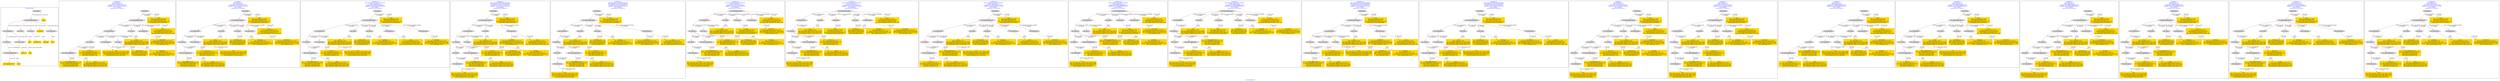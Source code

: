 digraph n0 {
fontcolor="blue"
remincross="true"
label="s16-s-hammer.xml"
subgraph cluster_0 {
label="1-correct model"
n2[style="filled",color="white",fillcolor="lightgray",label="E12_Production1"];
n3[style="filled",color="white",fillcolor="lightgray",label="E21_Person1"];
n4[style="filled",color="white",fillcolor="lightgray",label="E52_Time-Span1"];
n5[style="filled",color="white",fillcolor="lightgray",label="E82_Actor_Appellation1"];
n6[shape="plaintext",style="filled",fillcolor="gold",label="artist_uri"];
n7[style="filled",color="white",fillcolor="lightgray",label="E22_Man-Made_Object1"];
n8[style="filled",color="white",fillcolor="lightgray",label="E35_Title1"];
n9[style="filled",color="white",fillcolor="lightgray",label="E55_Type1"];
n10[shape="plaintext",style="filled",fillcolor="gold",label="description"];
n11[style="filled",color="white",fillcolor="lightgray",label="E78_Collection1"];
n12[shape="plaintext",style="filled",fillcolor="gold",label="title"];
n13[style="filled",color="white",fillcolor="lightgray",label="E38_Image1"];
n14[shape="plaintext",style="filled",fillcolor="gold",label="image"];
n15[shape="plaintext",style="filled",fillcolor="gold",label="year"];
n16[shape="plaintext",style="filled",fillcolor="gold",label="technique_uri"];
n17[shape="plaintext",style="filled",fillcolor="gold",label="technique"];
n18[shape="plaintext",style="filled",fillcolor="gold",label="name"];
n19[shape="plaintext",style="filled",fillcolor="gold",label="artist_appellation_uri"];
n20[shape="plaintext",style="filled",fillcolor="gold",label="artist"];
}
subgraph cluster_1 {
label="candidate 0\nlink coherence:1.0\nnode coherence:1.0\nconfidence:0.4121576410240733\nmapping score:0.5040525470080245\ncost:17.99846\n-precision:0.78-recall:0.78"
n22[style="filled",color="white",fillcolor="lightgray",label="E12_Production1"];
n23[style="filled",color="white",fillcolor="lightgray",label="E21_Person1"];
n24[style="filled",color="white",fillcolor="lightgray",label="E52_Time-Span2"];
n25[style="filled",color="white",fillcolor="lightgray",label="E55_Type1"];
n26[style="filled",color="white",fillcolor="lightgray",label="E82_Actor_Appellation1"];
n27[style="filled",color="white",fillcolor="lightgray",label="E22_Man-Made_Object1"];
n28[style="filled",color="white",fillcolor="lightgray",label="E35_Title1"];
n29[style="filled",color="white",fillcolor="lightgray",label="E8_Acquisition1"];
n30[style="filled",color="white",fillcolor="lightgray",label="E38_Image1"];
n31[shape="plaintext",style="filled",fillcolor="gold",label="artist_appellation_uri\n[E82_Actor_Appellation,classLink,0.557]\n[E21_Person,classLink,0.359]\n[E39_Actor,classLink,0.056]\n[E53_Place,classLink,0.028]"];
n32[shape="plaintext",style="filled",fillcolor="gold",label="name\n[E78_Collection,label,0.319]\n[E8_Acquisition,P3_has_note,0.244]\n[E78_Collection,classLink,0.239]\n[E22_Man-Made_Object,P3_has_note,0.198]"];
n33[shape="plaintext",style="filled",fillcolor="gold",label="technique_uri\n[E55_Type,classLink,0.406]\n[E57_Material,classLink,0.29]\n[E74_Group,classLink,0.256]\n[E55_Type,label,0.048]"];
n34[shape="plaintext",style="filled",fillcolor="gold",label="description\n[E8_Acquisition,P3_has_note,0.373]\n[E22_Man-Made_Object,P3_has_note,0.245]\n[E73_Information_Object,P3_has_note,0.199]\n[E35_Title,label,0.182]"];
n35[shape="plaintext",style="filled",fillcolor="gold",label="year\n[E52_Time-Span,P82_at_some_time_within,0.438]\n[E52_Time-Span,P82a_begin_of_the_begin,0.294]\n[E52_Time-Span,P82b_end_of_the_end,0.177]\n[E34_Inscription,P3_has_note,0.091]"];
n36[shape="plaintext",style="filled",fillcolor="gold",label="technique\n[E55_Type,label,0.327]\n[E12_Production,P3_has_note,0.28]\n[E29_Design_or_Procedure,P3_has_note,0.258]\n[E57_Material,label,0.134]"];
n37[shape="plaintext",style="filled",fillcolor="gold",label="artist_uri\n[E21_Person,classLink,0.317]\n[E82_Actor_Appellation,classLink,0.275]\n[E39_Actor,classLink,0.273]\n[E53_Place,classLink,0.134]"];
n38[shape="plaintext",style="filled",fillcolor="gold",label="image\n[E38_Image,classLink,0.669]\n[E53_Place,classLink,0.117]\n[E22_Man-Made_Object,classLink,0.116]\n[E8_Acquisition,classLink,0.098]"];
n39[shape="plaintext",style="filled",fillcolor="gold",label="artist\n[E82_Actor_Appellation,label,0.541]\n[E22_Man-Made_Object,P3_has_note,0.166]\n[E73_Information_Object,P3_has_note,0.161]\n[E33_Linguistic_Object,P3_has_note,0.132]"];
n40[shape="plaintext",style="filled",fillcolor="gold",label="title\n[E35_Title,label,0.295]\n[E22_Man-Made_Object,P3_has_note,0.282]\n[E73_Information_Object,P3_has_note,0.246]\n[E33_Linguistic_Object,P3_has_note,0.177]"];
}
subgraph cluster_2 {
label="candidate 1\nlink coherence:1.0\nnode coherence:1.0\nconfidence:0.4121576410240733\nmapping score:0.5040525470080245\ncost:17.99852\n-precision:0.83-recall:0.83"
n42[style="filled",color="white",fillcolor="lightgray",label="E12_Production1"];
n43[style="filled",color="white",fillcolor="lightgray",label="E21_Person1"];
n44[style="filled",color="white",fillcolor="lightgray",label="E52_Time-Span2"];
n45[style="filled",color="white",fillcolor="lightgray",label="E82_Actor_Appellation1"];
n46[style="filled",color="white",fillcolor="lightgray",label="E22_Man-Made_Object1"];
n47[style="filled",color="white",fillcolor="lightgray",label="E35_Title1"];
n48[style="filled",color="white",fillcolor="lightgray",label="E55_Type2"];
n49[style="filled",color="white",fillcolor="lightgray",label="E8_Acquisition1"];
n50[style="filled",color="white",fillcolor="lightgray",label="E38_Image1"];
n51[shape="plaintext",style="filled",fillcolor="gold",label="artist_appellation_uri\n[E82_Actor_Appellation,classLink,0.557]\n[E21_Person,classLink,0.359]\n[E39_Actor,classLink,0.056]\n[E53_Place,classLink,0.028]"];
n52[shape="plaintext",style="filled",fillcolor="gold",label="name\n[E78_Collection,label,0.319]\n[E8_Acquisition,P3_has_note,0.244]\n[E78_Collection,classLink,0.239]\n[E22_Man-Made_Object,P3_has_note,0.198]"];
n53[shape="plaintext",style="filled",fillcolor="gold",label="description\n[E8_Acquisition,P3_has_note,0.373]\n[E22_Man-Made_Object,P3_has_note,0.245]\n[E73_Information_Object,P3_has_note,0.199]\n[E35_Title,label,0.182]"];
n54[shape="plaintext",style="filled",fillcolor="gold",label="year\n[E52_Time-Span,P82_at_some_time_within,0.438]\n[E52_Time-Span,P82a_begin_of_the_begin,0.294]\n[E52_Time-Span,P82b_end_of_the_end,0.177]\n[E34_Inscription,P3_has_note,0.091]"];
n55[shape="plaintext",style="filled",fillcolor="gold",label="artist_uri\n[E21_Person,classLink,0.317]\n[E82_Actor_Appellation,classLink,0.275]\n[E39_Actor,classLink,0.273]\n[E53_Place,classLink,0.134]"];
n56[shape="plaintext",style="filled",fillcolor="gold",label="technique_uri\n[E55_Type,classLink,0.406]\n[E57_Material,classLink,0.29]\n[E74_Group,classLink,0.256]\n[E55_Type,label,0.048]"];
n57[shape="plaintext",style="filled",fillcolor="gold",label="image\n[E38_Image,classLink,0.669]\n[E53_Place,classLink,0.117]\n[E22_Man-Made_Object,classLink,0.116]\n[E8_Acquisition,classLink,0.098]"];
n58[shape="plaintext",style="filled",fillcolor="gold",label="technique\n[E55_Type,label,0.327]\n[E12_Production,P3_has_note,0.28]\n[E29_Design_or_Procedure,P3_has_note,0.258]\n[E57_Material,label,0.134]"];
n59[shape="plaintext",style="filled",fillcolor="gold",label="artist\n[E82_Actor_Appellation,label,0.541]\n[E22_Man-Made_Object,P3_has_note,0.166]\n[E73_Information_Object,P3_has_note,0.161]\n[E33_Linguistic_Object,P3_has_note,0.132]"];
n60[shape="plaintext",style="filled",fillcolor="gold",label="title\n[E35_Title,label,0.295]\n[E22_Man-Made_Object,P3_has_note,0.282]\n[E73_Information_Object,P3_has_note,0.246]\n[E33_Linguistic_Object,P3_has_note,0.177]"];
}
subgraph cluster_3 {
label="candidate 10\nlink coherence:0.9473684210526315\nnode coherence:1.0\nconfidence:0.42424420586965217\nmapping score:0.5080814019565508\ncost:18.99857\n-precision:0.89-recall:0.94"
n62[style="filled",color="white",fillcolor="lightgray",label="E12_Production1"];
n63[style="filled",color="white",fillcolor="lightgray",label="E21_Person1"];
n64[style="filled",color="white",fillcolor="lightgray",label="E52_Time-Span2"];
n65[style="filled",color="white",fillcolor="lightgray",label="E82_Actor_Appellation1"];
n66[style="filled",color="white",fillcolor="lightgray",label="E22_Man-Made_Object1"];
n67[style="filled",color="white",fillcolor="lightgray",label="E35_Title1"];
n68[style="filled",color="white",fillcolor="lightgray",label="E55_Type1"];
n69[style="filled",color="white",fillcolor="lightgray",label="E78_Collection1"];
n70[style="filled",color="white",fillcolor="lightgray",label="E8_Acquisition1"];
n71[style="filled",color="white",fillcolor="lightgray",label="E38_Image1"];
n72[shape="plaintext",style="filled",fillcolor="gold",label="artist_appellation_uri\n[E82_Actor_Appellation,classLink,0.557]\n[E21_Person,classLink,0.359]\n[E39_Actor,classLink,0.056]\n[E53_Place,classLink,0.028]"];
n73[shape="plaintext",style="filled",fillcolor="gold",label="technique_uri\n[E55_Type,classLink,0.406]\n[E57_Material,classLink,0.29]\n[E74_Group,classLink,0.256]\n[E55_Type,label,0.048]"];
n74[shape="plaintext",style="filled",fillcolor="gold",label="description\n[E8_Acquisition,P3_has_note,0.373]\n[E22_Man-Made_Object,P3_has_note,0.245]\n[E73_Information_Object,P3_has_note,0.199]\n[E35_Title,label,0.182]"];
n75[shape="plaintext",style="filled",fillcolor="gold",label="name\n[E78_Collection,label,0.319]\n[E8_Acquisition,P3_has_note,0.244]\n[E78_Collection,classLink,0.239]\n[E22_Man-Made_Object,P3_has_note,0.198]"];
n76[shape="plaintext",style="filled",fillcolor="gold",label="year\n[E52_Time-Span,P82_at_some_time_within,0.438]\n[E52_Time-Span,P82a_begin_of_the_begin,0.294]\n[E52_Time-Span,P82b_end_of_the_end,0.177]\n[E34_Inscription,P3_has_note,0.091]"];
n77[shape="plaintext",style="filled",fillcolor="gold",label="technique\n[E55_Type,label,0.327]\n[E12_Production,P3_has_note,0.28]\n[E29_Design_or_Procedure,P3_has_note,0.258]\n[E57_Material,label,0.134]"];
n78[shape="plaintext",style="filled",fillcolor="gold",label="artist_uri\n[E21_Person,classLink,0.317]\n[E82_Actor_Appellation,classLink,0.275]\n[E39_Actor,classLink,0.273]\n[E53_Place,classLink,0.134]"];
n79[shape="plaintext",style="filled",fillcolor="gold",label="image\n[E38_Image,classLink,0.669]\n[E53_Place,classLink,0.117]\n[E22_Man-Made_Object,classLink,0.116]\n[E8_Acquisition,classLink,0.098]"];
n80[shape="plaintext",style="filled",fillcolor="gold",label="artist\n[E82_Actor_Appellation,label,0.541]\n[E22_Man-Made_Object,P3_has_note,0.166]\n[E73_Information_Object,P3_has_note,0.161]\n[E33_Linguistic_Object,P3_has_note,0.132]"];
n81[shape="plaintext",style="filled",fillcolor="gold",label="title\n[E35_Title,label,0.295]\n[E22_Man-Made_Object,P3_has_note,0.282]\n[E73_Information_Object,P3_has_note,0.246]\n[E33_Linguistic_Object,P3_has_note,0.177]"];
}
subgraph cluster_4 {
label="candidate 11\nlink coherence:0.9473684210526315\nnode coherence:0.9411764705882353\nconfidence:0.41673073169120106\nmapping score:0.5026357340931454\ncost:18.99832\n-precision:0.68-recall:0.72"
n83[style="filled",color="white",fillcolor="lightgray",label="E12_Production1"];
n84[style="filled",color="white",fillcolor="lightgray",label="E21_Person1"];
n85[style="filled",color="white",fillcolor="lightgray",label="E55_Type1"];
n86[style="filled",color="white",fillcolor="lightgray",label="E67_Birth1"];
n87[style="filled",color="white",fillcolor="lightgray",label="E82_Actor_Appellation1"];
n88[style="filled",color="white",fillcolor="lightgray",label="E22_Man-Made_Object1"];
n89[style="filled",color="white",fillcolor="lightgray",label="E35_Title1"];
n90[style="filled",color="white",fillcolor="lightgray",label="E8_Acquisition1"];
n91[style="filled",color="white",fillcolor="lightgray",label="E38_Image1"];
n92[style="filled",color="white",fillcolor="lightgray",label="E52_Time-Span1"];
n93[shape="plaintext",style="filled",fillcolor="gold",label="artist_appellation_uri\n[E82_Actor_Appellation,classLink,0.557]\n[E21_Person,classLink,0.359]\n[E39_Actor,classLink,0.056]\n[E53_Place,classLink,0.028]"];
n94[shape="plaintext",style="filled",fillcolor="gold",label="technique_uri\n[E55_Type,classLink,0.406]\n[E57_Material,classLink,0.29]\n[E74_Group,classLink,0.256]\n[E55_Type,label,0.048]"];
n95[shape="plaintext",style="filled",fillcolor="gold",label="description\n[E8_Acquisition,P3_has_note,0.373]\n[E22_Man-Made_Object,P3_has_note,0.245]\n[E73_Information_Object,P3_has_note,0.199]\n[E35_Title,label,0.182]"];
n96[shape="plaintext",style="filled",fillcolor="gold",label="technique\n[E55_Type,label,0.327]\n[E12_Production,P3_has_note,0.28]\n[E29_Design_or_Procedure,P3_has_note,0.258]\n[E57_Material,label,0.134]"];
n97[shape="plaintext",style="filled",fillcolor="gold",label="name\n[E78_Collection,label,0.319]\n[E8_Acquisition,P3_has_note,0.244]\n[E78_Collection,classLink,0.239]\n[E22_Man-Made_Object,P3_has_note,0.198]"];
n98[shape="plaintext",style="filled",fillcolor="gold",label="artist_uri\n[E21_Person,classLink,0.317]\n[E82_Actor_Appellation,classLink,0.275]\n[E39_Actor,classLink,0.273]\n[E53_Place,classLink,0.134]"];
n99[shape="plaintext",style="filled",fillcolor="gold",label="year\n[E52_Time-Span,P82_at_some_time_within,0.438]\n[E52_Time-Span,P82a_begin_of_the_begin,0.294]\n[E52_Time-Span,P82b_end_of_the_end,0.177]\n[E34_Inscription,P3_has_note,0.091]"];
n100[shape="plaintext",style="filled",fillcolor="gold",label="image\n[E38_Image,classLink,0.669]\n[E53_Place,classLink,0.117]\n[E22_Man-Made_Object,classLink,0.116]\n[E8_Acquisition,classLink,0.098]"];
n101[shape="plaintext",style="filled",fillcolor="gold",label="artist\n[E82_Actor_Appellation,label,0.541]\n[E22_Man-Made_Object,P3_has_note,0.166]\n[E73_Information_Object,P3_has_note,0.161]\n[E33_Linguistic_Object,P3_has_note,0.132]"];
n102[shape="plaintext",style="filled",fillcolor="gold",label="title\n[E35_Title,label,0.295]\n[E22_Man-Made_Object,P3_has_note,0.282]\n[E73_Information_Object,P3_has_note,0.246]\n[E33_Linguistic_Object,P3_has_note,0.177]"];
}
subgraph cluster_5 {
label="candidate 12\nlink coherence:0.9473684210526315\nnode coherence:0.9411764705882353\nconfidence:0.41673073169120106\nmapping score:0.5026357340931454\ncost:18.99838\n-precision:0.74-recall:0.78"
n104[style="filled",color="white",fillcolor="lightgray",label="E12_Production1"];
n105[style="filled",color="white",fillcolor="lightgray",label="E21_Person1"];
n106[style="filled",color="white",fillcolor="lightgray",label="E67_Birth1"];
n107[style="filled",color="white",fillcolor="lightgray",label="E82_Actor_Appellation1"];
n108[style="filled",color="white",fillcolor="lightgray",label="E22_Man-Made_Object1"];
n109[style="filled",color="white",fillcolor="lightgray",label="E35_Title1"];
n110[style="filled",color="white",fillcolor="lightgray",label="E55_Type2"];
n111[style="filled",color="white",fillcolor="lightgray",label="E8_Acquisition1"];
n112[style="filled",color="white",fillcolor="lightgray",label="E38_Image1"];
n113[style="filled",color="white",fillcolor="lightgray",label="E52_Time-Span1"];
n114[shape="plaintext",style="filled",fillcolor="gold",label="artist_appellation_uri\n[E82_Actor_Appellation,classLink,0.557]\n[E21_Person,classLink,0.359]\n[E39_Actor,classLink,0.056]\n[E53_Place,classLink,0.028]"];
n115[shape="plaintext",style="filled",fillcolor="gold",label="description\n[E8_Acquisition,P3_has_note,0.373]\n[E22_Man-Made_Object,P3_has_note,0.245]\n[E73_Information_Object,P3_has_note,0.199]\n[E35_Title,label,0.182]"];
n116[shape="plaintext",style="filled",fillcolor="gold",label="name\n[E78_Collection,label,0.319]\n[E8_Acquisition,P3_has_note,0.244]\n[E78_Collection,classLink,0.239]\n[E22_Man-Made_Object,P3_has_note,0.198]"];
n117[shape="plaintext",style="filled",fillcolor="gold",label="artist_uri\n[E21_Person,classLink,0.317]\n[E82_Actor_Appellation,classLink,0.275]\n[E39_Actor,classLink,0.273]\n[E53_Place,classLink,0.134]"];
n118[shape="plaintext",style="filled",fillcolor="gold",label="technique_uri\n[E55_Type,classLink,0.406]\n[E57_Material,classLink,0.29]\n[E74_Group,classLink,0.256]\n[E55_Type,label,0.048]"];
n119[shape="plaintext",style="filled",fillcolor="gold",label="year\n[E52_Time-Span,P82_at_some_time_within,0.438]\n[E52_Time-Span,P82a_begin_of_the_begin,0.294]\n[E52_Time-Span,P82b_end_of_the_end,0.177]\n[E34_Inscription,P3_has_note,0.091]"];
n120[shape="plaintext",style="filled",fillcolor="gold",label="image\n[E38_Image,classLink,0.669]\n[E53_Place,classLink,0.117]\n[E22_Man-Made_Object,classLink,0.116]\n[E8_Acquisition,classLink,0.098]"];
n121[shape="plaintext",style="filled",fillcolor="gold",label="technique\n[E55_Type,label,0.327]\n[E12_Production,P3_has_note,0.28]\n[E29_Design_or_Procedure,P3_has_note,0.258]\n[E57_Material,label,0.134]"];
n122[shape="plaintext",style="filled",fillcolor="gold",label="artist\n[E82_Actor_Appellation,label,0.541]\n[E22_Man-Made_Object,P3_has_note,0.166]\n[E73_Information_Object,P3_has_note,0.161]\n[E33_Linguistic_Object,P3_has_note,0.132]"];
n123[shape="plaintext",style="filled",fillcolor="gold",label="title\n[E35_Title,label,0.295]\n[E22_Man-Made_Object,P3_has_note,0.282]\n[E73_Information_Object,P3_has_note,0.246]\n[E33_Linguistic_Object,P3_has_note,0.177]"];
}
subgraph cluster_6 {
label="candidate 13\nlink coherence:0.9473684210526315\nnode coherence:1.0\nconfidence:0.4121576410240733\nmapping score:0.5040525470080245\ncost:18.99849\n-precision:0.63-recall:0.67"
n125[style="filled",color="white",fillcolor="lightgray",label="E12_Production1"];
n126[style="filled",color="white",fillcolor="lightgray",label="E21_Person1"];
n127[style="filled",color="white",fillcolor="lightgray",label="E55_Type1"];
n128[style="filled",color="white",fillcolor="lightgray",label="E67_Birth1"];
n129[style="filled",color="white",fillcolor="lightgray",label="E82_Actor_Appellation1"];
n130[style="filled",color="white",fillcolor="lightgray",label="E22_Man-Made_Object1"];
n131[style="filled",color="white",fillcolor="lightgray",label="E35_Title1"];
n132[style="filled",color="white",fillcolor="lightgray",label="E38_Image1"];
n133[style="filled",color="white",fillcolor="lightgray",label="E8_Acquisition1"];
n134[style="filled",color="white",fillcolor="lightgray",label="E52_Time-Span1"];
n135[shape="plaintext",style="filled",fillcolor="gold",label="artist_appellation_uri\n[E82_Actor_Appellation,classLink,0.557]\n[E21_Person,classLink,0.359]\n[E39_Actor,classLink,0.056]\n[E53_Place,classLink,0.028]"];
n136[shape="plaintext",style="filled",fillcolor="gold",label="name\n[E78_Collection,label,0.319]\n[E8_Acquisition,P3_has_note,0.244]\n[E78_Collection,classLink,0.239]\n[E22_Man-Made_Object,P3_has_note,0.198]"];
n137[shape="plaintext",style="filled",fillcolor="gold",label="technique_uri\n[E55_Type,classLink,0.406]\n[E57_Material,classLink,0.29]\n[E74_Group,classLink,0.256]\n[E55_Type,label,0.048]"];
n138[shape="plaintext",style="filled",fillcolor="gold",label="description\n[E8_Acquisition,P3_has_note,0.373]\n[E22_Man-Made_Object,P3_has_note,0.245]\n[E73_Information_Object,P3_has_note,0.199]\n[E35_Title,label,0.182]"];
n139[shape="plaintext",style="filled",fillcolor="gold",label="technique\n[E55_Type,label,0.327]\n[E12_Production,P3_has_note,0.28]\n[E29_Design_or_Procedure,P3_has_note,0.258]\n[E57_Material,label,0.134]"];
n140[shape="plaintext",style="filled",fillcolor="gold",label="artist_uri\n[E21_Person,classLink,0.317]\n[E82_Actor_Appellation,classLink,0.275]\n[E39_Actor,classLink,0.273]\n[E53_Place,classLink,0.134]"];
n141[shape="plaintext",style="filled",fillcolor="gold",label="year\n[E52_Time-Span,P82_at_some_time_within,0.438]\n[E52_Time-Span,P82a_begin_of_the_begin,0.294]\n[E52_Time-Span,P82b_end_of_the_end,0.177]\n[E34_Inscription,P3_has_note,0.091]"];
n142[shape="plaintext",style="filled",fillcolor="gold",label="image\n[E38_Image,classLink,0.669]\n[E53_Place,classLink,0.117]\n[E22_Man-Made_Object,classLink,0.116]\n[E8_Acquisition,classLink,0.098]"];
n143[shape="plaintext",style="filled",fillcolor="gold",label="artist\n[E82_Actor_Appellation,label,0.541]\n[E22_Man-Made_Object,P3_has_note,0.166]\n[E73_Information_Object,P3_has_note,0.161]\n[E33_Linguistic_Object,P3_has_note,0.132]"];
n144[shape="plaintext",style="filled",fillcolor="gold",label="title\n[E35_Title,label,0.295]\n[E22_Man-Made_Object,P3_has_note,0.282]\n[E73_Information_Object,P3_has_note,0.246]\n[E33_Linguistic_Object,P3_has_note,0.177]"];
}
subgraph cluster_7 {
label="candidate 14\nlink coherence:0.9473684210526315\nnode coherence:1.0\nconfidence:0.4121576410240733\nmapping score:0.5040525470080245\ncost:18.99855\n-precision:0.68-recall:0.72"
n146[style="filled",color="white",fillcolor="lightgray",label="E12_Production1"];
n147[style="filled",color="white",fillcolor="lightgray",label="E21_Person1"];
n148[style="filled",color="white",fillcolor="lightgray",label="E67_Birth1"];
n149[style="filled",color="white",fillcolor="lightgray",label="E82_Actor_Appellation1"];
n150[style="filled",color="white",fillcolor="lightgray",label="E22_Man-Made_Object1"];
n151[style="filled",color="white",fillcolor="lightgray",label="E35_Title1"];
n152[style="filled",color="white",fillcolor="lightgray",label="E38_Image1"];
n153[style="filled",color="white",fillcolor="lightgray",label="E55_Type2"];
n154[style="filled",color="white",fillcolor="lightgray",label="E8_Acquisition1"];
n155[style="filled",color="white",fillcolor="lightgray",label="E52_Time-Span1"];
n156[shape="plaintext",style="filled",fillcolor="gold",label="artist_appellation_uri\n[E82_Actor_Appellation,classLink,0.557]\n[E21_Person,classLink,0.359]\n[E39_Actor,classLink,0.056]\n[E53_Place,classLink,0.028]"];
n157[shape="plaintext",style="filled",fillcolor="gold",label="name\n[E78_Collection,label,0.319]\n[E8_Acquisition,P3_has_note,0.244]\n[E78_Collection,classLink,0.239]\n[E22_Man-Made_Object,P3_has_note,0.198]"];
n158[shape="plaintext",style="filled",fillcolor="gold",label="description\n[E8_Acquisition,P3_has_note,0.373]\n[E22_Man-Made_Object,P3_has_note,0.245]\n[E73_Information_Object,P3_has_note,0.199]\n[E35_Title,label,0.182]"];
n159[shape="plaintext",style="filled",fillcolor="gold",label="artist_uri\n[E21_Person,classLink,0.317]\n[E82_Actor_Appellation,classLink,0.275]\n[E39_Actor,classLink,0.273]\n[E53_Place,classLink,0.134]"];
n160[shape="plaintext",style="filled",fillcolor="gold",label="technique_uri\n[E55_Type,classLink,0.406]\n[E57_Material,classLink,0.29]\n[E74_Group,classLink,0.256]\n[E55_Type,label,0.048]"];
n161[shape="plaintext",style="filled",fillcolor="gold",label="year\n[E52_Time-Span,P82_at_some_time_within,0.438]\n[E52_Time-Span,P82a_begin_of_the_begin,0.294]\n[E52_Time-Span,P82b_end_of_the_end,0.177]\n[E34_Inscription,P3_has_note,0.091]"];
n162[shape="plaintext",style="filled",fillcolor="gold",label="image\n[E38_Image,classLink,0.669]\n[E53_Place,classLink,0.117]\n[E22_Man-Made_Object,classLink,0.116]\n[E8_Acquisition,classLink,0.098]"];
n163[shape="plaintext",style="filled",fillcolor="gold",label="technique\n[E55_Type,label,0.327]\n[E12_Production,P3_has_note,0.28]\n[E29_Design_or_Procedure,P3_has_note,0.258]\n[E57_Material,label,0.134]"];
n164[shape="plaintext",style="filled",fillcolor="gold",label="artist\n[E82_Actor_Appellation,label,0.541]\n[E22_Man-Made_Object,P3_has_note,0.166]\n[E73_Information_Object,P3_has_note,0.161]\n[E33_Linguistic_Object,P3_has_note,0.132]"];
n165[shape="plaintext",style="filled",fillcolor="gold",label="title\n[E35_Title,label,0.295]\n[E22_Man-Made_Object,P3_has_note,0.282]\n[E73_Information_Object,P3_has_note,0.246]\n[E33_Linguistic_Object,P3_has_note,0.177]"];
}
subgraph cluster_8 {
label="candidate 15\nlink coherence:0.9473684210526315\nnode coherence:1.0\nconfidence:0.4001138537411369\nmapping score:0.5000379512470456\ncost:18.99857\n-precision:0.79-recall:0.83"
n167[style="filled",color="white",fillcolor="lightgray",label="E12_Production1"];
n168[style="filled",color="white",fillcolor="lightgray",label="E21_Person1"];
n169[style="filled",color="white",fillcolor="lightgray",label="E52_Time-Span2"];
n170[style="filled",color="white",fillcolor="lightgray",label="E82_Actor_Appellation1"];
n171[style="filled",color="white",fillcolor="lightgray",label="E22_Man-Made_Object1"];
n172[style="filled",color="white",fillcolor="lightgray",label="E35_Title1"];
n173[style="filled",color="white",fillcolor="lightgray",label="E55_Type1"];
n174[style="filled",color="white",fillcolor="lightgray",label="E78_Collection1"];
n175[style="filled",color="white",fillcolor="lightgray",label="E8_Acquisition1"];
n176[style="filled",color="white",fillcolor="lightgray",label="E38_Image1"];
n177[shape="plaintext",style="filled",fillcolor="gold",label="artist_uri\n[E21_Person,classLink,0.317]\n[E82_Actor_Appellation,classLink,0.275]\n[E39_Actor,classLink,0.273]\n[E53_Place,classLink,0.134]"];
n178[shape="plaintext",style="filled",fillcolor="gold",label="technique_uri\n[E55_Type,classLink,0.406]\n[E57_Material,classLink,0.29]\n[E74_Group,classLink,0.256]\n[E55_Type,label,0.048]"];
n179[shape="plaintext",style="filled",fillcolor="gold",label="description\n[E8_Acquisition,P3_has_note,0.373]\n[E22_Man-Made_Object,P3_has_note,0.245]\n[E73_Information_Object,P3_has_note,0.199]\n[E35_Title,label,0.182]"];
n180[shape="plaintext",style="filled",fillcolor="gold",label="name\n[E78_Collection,label,0.319]\n[E8_Acquisition,P3_has_note,0.244]\n[E78_Collection,classLink,0.239]\n[E22_Man-Made_Object,P3_has_note,0.198]"];
n181[shape="plaintext",style="filled",fillcolor="gold",label="year\n[E52_Time-Span,P82_at_some_time_within,0.438]\n[E52_Time-Span,P82a_begin_of_the_begin,0.294]\n[E52_Time-Span,P82b_end_of_the_end,0.177]\n[E34_Inscription,P3_has_note,0.091]"];
n182[shape="plaintext",style="filled",fillcolor="gold",label="technique\n[E55_Type,label,0.327]\n[E12_Production,P3_has_note,0.28]\n[E29_Design_or_Procedure,P3_has_note,0.258]\n[E57_Material,label,0.134]"];
n183[shape="plaintext",style="filled",fillcolor="gold",label="artist_appellation_uri\n[E82_Actor_Appellation,classLink,0.557]\n[E21_Person,classLink,0.359]\n[E39_Actor,classLink,0.056]\n[E53_Place,classLink,0.028]"];
n184[shape="plaintext",style="filled",fillcolor="gold",label="image\n[E38_Image,classLink,0.669]\n[E53_Place,classLink,0.117]\n[E22_Man-Made_Object,classLink,0.116]\n[E8_Acquisition,classLink,0.098]"];
n185[shape="plaintext",style="filled",fillcolor="gold",label="artist\n[E82_Actor_Appellation,label,0.541]\n[E22_Man-Made_Object,P3_has_note,0.166]\n[E73_Information_Object,P3_has_note,0.161]\n[E33_Linguistic_Object,P3_has_note,0.132]"];
n186[shape="plaintext",style="filled",fillcolor="gold",label="title\n[E35_Title,label,0.295]\n[E22_Man-Made_Object,P3_has_note,0.282]\n[E73_Information_Object,P3_has_note,0.246]\n[E33_Linguistic_Object,P3_has_note,0.177]"];
}
subgraph cluster_9 {
label="candidate 16\nlink coherence:0.9473684210526315\nnode coherence:1.0\nconfidence:0.38802728889555793\nmapping score:0.4960090962985193\ncost:18.99849\n-precision:0.53-recall:0.56"
n188[style="filled",color="white",fillcolor="lightgray",label="E12_Production1"];
n189[style="filled",color="white",fillcolor="lightgray",label="E21_Person1"];
n190[style="filled",color="white",fillcolor="lightgray",label="E55_Type1"];
n191[style="filled",color="white",fillcolor="lightgray",label="E67_Birth1"];
n192[style="filled",color="white",fillcolor="lightgray",label="E82_Actor_Appellation1"];
n193[style="filled",color="white",fillcolor="lightgray",label="E22_Man-Made_Object1"];
n194[style="filled",color="white",fillcolor="lightgray",label="E35_Title1"];
n195[style="filled",color="white",fillcolor="lightgray",label="E38_Image1"];
n196[style="filled",color="white",fillcolor="lightgray",label="E8_Acquisition1"];
n197[style="filled",color="white",fillcolor="lightgray",label="E52_Time-Span1"];
n198[shape="plaintext",style="filled",fillcolor="gold",label="artist_uri\n[E21_Person,classLink,0.317]\n[E82_Actor_Appellation,classLink,0.275]\n[E39_Actor,classLink,0.273]\n[E53_Place,classLink,0.134]"];
n199[shape="plaintext",style="filled",fillcolor="gold",label="name\n[E78_Collection,label,0.319]\n[E8_Acquisition,P3_has_note,0.244]\n[E78_Collection,classLink,0.239]\n[E22_Man-Made_Object,P3_has_note,0.198]"];
n200[shape="plaintext",style="filled",fillcolor="gold",label="technique_uri\n[E55_Type,classLink,0.406]\n[E57_Material,classLink,0.29]\n[E74_Group,classLink,0.256]\n[E55_Type,label,0.048]"];
n201[shape="plaintext",style="filled",fillcolor="gold",label="description\n[E8_Acquisition,P3_has_note,0.373]\n[E22_Man-Made_Object,P3_has_note,0.245]\n[E73_Information_Object,P3_has_note,0.199]\n[E35_Title,label,0.182]"];
n202[shape="plaintext",style="filled",fillcolor="gold",label="technique\n[E55_Type,label,0.327]\n[E12_Production,P3_has_note,0.28]\n[E29_Design_or_Procedure,P3_has_note,0.258]\n[E57_Material,label,0.134]"];
n203[shape="plaintext",style="filled",fillcolor="gold",label="artist_appellation_uri\n[E82_Actor_Appellation,classLink,0.557]\n[E21_Person,classLink,0.359]\n[E39_Actor,classLink,0.056]\n[E53_Place,classLink,0.028]"];
n204[shape="plaintext",style="filled",fillcolor="gold",label="year\n[E52_Time-Span,P82_at_some_time_within,0.438]\n[E52_Time-Span,P82a_begin_of_the_begin,0.294]\n[E52_Time-Span,P82b_end_of_the_end,0.177]\n[E34_Inscription,P3_has_note,0.091]"];
n205[shape="plaintext",style="filled",fillcolor="gold",label="image\n[E38_Image,classLink,0.669]\n[E53_Place,classLink,0.117]\n[E22_Man-Made_Object,classLink,0.116]\n[E8_Acquisition,classLink,0.098]"];
n206[shape="plaintext",style="filled",fillcolor="gold",label="artist\n[E82_Actor_Appellation,label,0.541]\n[E22_Man-Made_Object,P3_has_note,0.166]\n[E73_Information_Object,P3_has_note,0.161]\n[E33_Linguistic_Object,P3_has_note,0.132]"];
n207[shape="plaintext",style="filled",fillcolor="gold",label="title\n[E35_Title,label,0.295]\n[E22_Man-Made_Object,P3_has_note,0.282]\n[E73_Information_Object,P3_has_note,0.246]\n[E33_Linguistic_Object,P3_has_note,0.177]"];
}
subgraph cluster_10 {
label="candidate 17\nlink coherence:0.9473684210526315\nnode coherence:1.0\nconfidence:0.38802728889555793\nmapping score:0.4960090962985193\ncost:18.99855\n-precision:0.58-recall:0.61"
n209[style="filled",color="white",fillcolor="lightgray",label="E12_Production1"];
n210[style="filled",color="white",fillcolor="lightgray",label="E21_Person1"];
n211[style="filled",color="white",fillcolor="lightgray",label="E67_Birth1"];
n212[style="filled",color="white",fillcolor="lightgray",label="E82_Actor_Appellation1"];
n213[style="filled",color="white",fillcolor="lightgray",label="E22_Man-Made_Object1"];
n214[style="filled",color="white",fillcolor="lightgray",label="E35_Title1"];
n215[style="filled",color="white",fillcolor="lightgray",label="E38_Image1"];
n216[style="filled",color="white",fillcolor="lightgray",label="E55_Type2"];
n217[style="filled",color="white",fillcolor="lightgray",label="E8_Acquisition1"];
n218[style="filled",color="white",fillcolor="lightgray",label="E52_Time-Span1"];
n219[shape="plaintext",style="filled",fillcolor="gold",label="artist_uri\n[E21_Person,classLink,0.317]\n[E82_Actor_Appellation,classLink,0.275]\n[E39_Actor,classLink,0.273]\n[E53_Place,classLink,0.134]"];
n220[shape="plaintext",style="filled",fillcolor="gold",label="name\n[E78_Collection,label,0.319]\n[E8_Acquisition,P3_has_note,0.244]\n[E78_Collection,classLink,0.239]\n[E22_Man-Made_Object,P3_has_note,0.198]"];
n221[shape="plaintext",style="filled",fillcolor="gold",label="description\n[E8_Acquisition,P3_has_note,0.373]\n[E22_Man-Made_Object,P3_has_note,0.245]\n[E73_Information_Object,P3_has_note,0.199]\n[E35_Title,label,0.182]"];
n222[shape="plaintext",style="filled",fillcolor="gold",label="artist_appellation_uri\n[E82_Actor_Appellation,classLink,0.557]\n[E21_Person,classLink,0.359]\n[E39_Actor,classLink,0.056]\n[E53_Place,classLink,0.028]"];
n223[shape="plaintext",style="filled",fillcolor="gold",label="technique_uri\n[E55_Type,classLink,0.406]\n[E57_Material,classLink,0.29]\n[E74_Group,classLink,0.256]\n[E55_Type,label,0.048]"];
n224[shape="plaintext",style="filled",fillcolor="gold",label="year\n[E52_Time-Span,P82_at_some_time_within,0.438]\n[E52_Time-Span,P82a_begin_of_the_begin,0.294]\n[E52_Time-Span,P82b_end_of_the_end,0.177]\n[E34_Inscription,P3_has_note,0.091]"];
n225[shape="plaintext",style="filled",fillcolor="gold",label="image\n[E38_Image,classLink,0.669]\n[E53_Place,classLink,0.117]\n[E22_Man-Made_Object,classLink,0.116]\n[E8_Acquisition,classLink,0.098]"];
n226[shape="plaintext",style="filled",fillcolor="gold",label="technique\n[E55_Type,label,0.327]\n[E12_Production,P3_has_note,0.28]\n[E29_Design_or_Procedure,P3_has_note,0.258]\n[E57_Material,label,0.134]"];
n227[shape="plaintext",style="filled",fillcolor="gold",label="artist\n[E82_Actor_Appellation,label,0.541]\n[E22_Man-Made_Object,P3_has_note,0.166]\n[E73_Information_Object,P3_has_note,0.161]\n[E33_Linguistic_Object,P3_has_note,0.132]"];
n228[shape="plaintext",style="filled",fillcolor="gold",label="title\n[E35_Title,label,0.295]\n[E22_Man-Made_Object,P3_has_note,0.282]\n[E73_Information_Object,P3_has_note,0.246]\n[E33_Linguistic_Object,P3_has_note,0.177]"];
}
subgraph cluster_11 {
label="candidate 18\nlink coherence:0.9444444444444444\nnode coherence:0.9411764705882353\nconfidence:0.41673073169120106\nmapping score:0.5026357340931454\ncost:17.99846\n-precision:0.78-recall:0.78"
n230[style="filled",color="white",fillcolor="lightgray",label="E12_Production1"];
n231[style="filled",color="white",fillcolor="lightgray",label="E21_Person1"];
n232[style="filled",color="white",fillcolor="lightgray",label="E52_Time-Span2"];
n233[style="filled",color="white",fillcolor="lightgray",label="E55_Type1"];
n234[style="filled",color="white",fillcolor="lightgray",label="E82_Actor_Appellation1"];
n235[style="filled",color="white",fillcolor="lightgray",label="E22_Man-Made_Object1"];
n236[style="filled",color="white",fillcolor="lightgray",label="E35_Title1"];
n237[style="filled",color="white",fillcolor="lightgray",label="E8_Acquisition1"];
n238[style="filled",color="white",fillcolor="lightgray",label="E38_Image1"];
n239[shape="plaintext",style="filled",fillcolor="gold",label="artist_appellation_uri\n[E82_Actor_Appellation,classLink,0.557]\n[E21_Person,classLink,0.359]\n[E39_Actor,classLink,0.056]\n[E53_Place,classLink,0.028]"];
n240[shape="plaintext",style="filled",fillcolor="gold",label="technique_uri\n[E55_Type,classLink,0.406]\n[E57_Material,classLink,0.29]\n[E74_Group,classLink,0.256]\n[E55_Type,label,0.048]"];
n241[shape="plaintext",style="filled",fillcolor="gold",label="description\n[E8_Acquisition,P3_has_note,0.373]\n[E22_Man-Made_Object,P3_has_note,0.245]\n[E73_Information_Object,P3_has_note,0.199]\n[E35_Title,label,0.182]"];
n242[shape="plaintext",style="filled",fillcolor="gold",label="year\n[E52_Time-Span,P82_at_some_time_within,0.438]\n[E52_Time-Span,P82a_begin_of_the_begin,0.294]\n[E52_Time-Span,P82b_end_of_the_end,0.177]\n[E34_Inscription,P3_has_note,0.091]"];
n243[shape="plaintext",style="filled",fillcolor="gold",label="technique\n[E55_Type,label,0.327]\n[E12_Production,P3_has_note,0.28]\n[E29_Design_or_Procedure,P3_has_note,0.258]\n[E57_Material,label,0.134]"];
n244[shape="plaintext",style="filled",fillcolor="gold",label="name\n[E78_Collection,label,0.319]\n[E8_Acquisition,P3_has_note,0.244]\n[E78_Collection,classLink,0.239]\n[E22_Man-Made_Object,P3_has_note,0.198]"];
n245[shape="plaintext",style="filled",fillcolor="gold",label="artist_uri\n[E21_Person,classLink,0.317]\n[E82_Actor_Appellation,classLink,0.275]\n[E39_Actor,classLink,0.273]\n[E53_Place,classLink,0.134]"];
n246[shape="plaintext",style="filled",fillcolor="gold",label="image\n[E38_Image,classLink,0.669]\n[E53_Place,classLink,0.117]\n[E22_Man-Made_Object,classLink,0.116]\n[E8_Acquisition,classLink,0.098]"];
n247[shape="plaintext",style="filled",fillcolor="gold",label="artist\n[E82_Actor_Appellation,label,0.541]\n[E22_Man-Made_Object,P3_has_note,0.166]\n[E73_Information_Object,P3_has_note,0.161]\n[E33_Linguistic_Object,P3_has_note,0.132]"];
n248[shape="plaintext",style="filled",fillcolor="gold",label="title\n[E35_Title,label,0.295]\n[E22_Man-Made_Object,P3_has_note,0.282]\n[E73_Information_Object,P3_has_note,0.246]\n[E33_Linguistic_Object,P3_has_note,0.177]"];
}
subgraph cluster_12 {
label="candidate 19\nlink coherence:0.9444444444444444\nnode coherence:0.9411764705882353\nconfidence:0.41673073169120106\nmapping score:0.5026357340931454\ncost:17.99852\n-precision:0.83-recall:0.83"
n250[style="filled",color="white",fillcolor="lightgray",label="E12_Production1"];
n251[style="filled",color="white",fillcolor="lightgray",label="E21_Person1"];
n252[style="filled",color="white",fillcolor="lightgray",label="E52_Time-Span2"];
n253[style="filled",color="white",fillcolor="lightgray",label="E82_Actor_Appellation1"];
n254[style="filled",color="white",fillcolor="lightgray",label="E22_Man-Made_Object1"];
n255[style="filled",color="white",fillcolor="lightgray",label="E35_Title1"];
n256[style="filled",color="white",fillcolor="lightgray",label="E55_Type2"];
n257[style="filled",color="white",fillcolor="lightgray",label="E8_Acquisition1"];
n258[style="filled",color="white",fillcolor="lightgray",label="E38_Image1"];
n259[shape="plaintext",style="filled",fillcolor="gold",label="artist_appellation_uri\n[E82_Actor_Appellation,classLink,0.557]\n[E21_Person,classLink,0.359]\n[E39_Actor,classLink,0.056]\n[E53_Place,classLink,0.028]"];
n260[shape="plaintext",style="filled",fillcolor="gold",label="description\n[E8_Acquisition,P3_has_note,0.373]\n[E22_Man-Made_Object,P3_has_note,0.245]\n[E73_Information_Object,P3_has_note,0.199]\n[E35_Title,label,0.182]"];
n261[shape="plaintext",style="filled",fillcolor="gold",label="year\n[E52_Time-Span,P82_at_some_time_within,0.438]\n[E52_Time-Span,P82a_begin_of_the_begin,0.294]\n[E52_Time-Span,P82b_end_of_the_end,0.177]\n[E34_Inscription,P3_has_note,0.091]"];
n262[shape="plaintext",style="filled",fillcolor="gold",label="name\n[E78_Collection,label,0.319]\n[E8_Acquisition,P3_has_note,0.244]\n[E78_Collection,classLink,0.239]\n[E22_Man-Made_Object,P3_has_note,0.198]"];
n263[shape="plaintext",style="filled",fillcolor="gold",label="artist_uri\n[E21_Person,classLink,0.317]\n[E82_Actor_Appellation,classLink,0.275]\n[E39_Actor,classLink,0.273]\n[E53_Place,classLink,0.134]"];
n264[shape="plaintext",style="filled",fillcolor="gold",label="technique_uri\n[E55_Type,classLink,0.406]\n[E57_Material,classLink,0.29]\n[E74_Group,classLink,0.256]\n[E55_Type,label,0.048]"];
n265[shape="plaintext",style="filled",fillcolor="gold",label="image\n[E38_Image,classLink,0.669]\n[E53_Place,classLink,0.117]\n[E22_Man-Made_Object,classLink,0.116]\n[E8_Acquisition,classLink,0.098]"];
n266[shape="plaintext",style="filled",fillcolor="gold",label="technique\n[E55_Type,label,0.327]\n[E12_Production,P3_has_note,0.28]\n[E29_Design_or_Procedure,P3_has_note,0.258]\n[E57_Material,label,0.134]"];
n267[shape="plaintext",style="filled",fillcolor="gold",label="artist\n[E82_Actor_Appellation,label,0.541]\n[E22_Man-Made_Object,P3_has_note,0.166]\n[E73_Information_Object,P3_has_note,0.161]\n[E33_Linguistic_Object,P3_has_note,0.132]"];
n268[shape="plaintext",style="filled",fillcolor="gold",label="title\n[E35_Title,label,0.295]\n[E22_Man-Made_Object,P3_has_note,0.282]\n[E73_Information_Object,P3_has_note,0.246]\n[E33_Linguistic_Object,P3_has_note,0.177]"];
}
subgraph cluster_13 {
label="candidate 2\nlink coherence:1.0\nnode coherence:1.0\nconfidence:0.4121576410240733\nmapping score:0.5040525470080245\ncost:18.99832\n-precision:0.68-recall:0.72"
n270[style="filled",color="white",fillcolor="lightgray",label="E12_Production1"];
n271[style="filled",color="white",fillcolor="lightgray",label="E21_Person1"];
n272[style="filled",color="white",fillcolor="lightgray",label="E55_Type1"];
n273[style="filled",color="white",fillcolor="lightgray",label="E67_Birth1"];
n274[style="filled",color="white",fillcolor="lightgray",label="E82_Actor_Appellation1"];
n275[style="filled",color="white",fillcolor="lightgray",label="E22_Man-Made_Object1"];
n276[style="filled",color="white",fillcolor="lightgray",label="E35_Title1"];
n277[style="filled",color="white",fillcolor="lightgray",label="E8_Acquisition1"];
n278[style="filled",color="white",fillcolor="lightgray",label="E38_Image1"];
n279[style="filled",color="white",fillcolor="lightgray",label="E52_Time-Span1"];
n280[shape="plaintext",style="filled",fillcolor="gold",label="artist_appellation_uri\n[E82_Actor_Appellation,classLink,0.557]\n[E21_Person,classLink,0.359]\n[E39_Actor,classLink,0.056]\n[E53_Place,classLink,0.028]"];
n281[shape="plaintext",style="filled",fillcolor="gold",label="name\n[E78_Collection,label,0.319]\n[E8_Acquisition,P3_has_note,0.244]\n[E78_Collection,classLink,0.239]\n[E22_Man-Made_Object,P3_has_note,0.198]"];
n282[shape="plaintext",style="filled",fillcolor="gold",label="technique_uri\n[E55_Type,classLink,0.406]\n[E57_Material,classLink,0.29]\n[E74_Group,classLink,0.256]\n[E55_Type,label,0.048]"];
n283[shape="plaintext",style="filled",fillcolor="gold",label="description\n[E8_Acquisition,P3_has_note,0.373]\n[E22_Man-Made_Object,P3_has_note,0.245]\n[E73_Information_Object,P3_has_note,0.199]\n[E35_Title,label,0.182]"];
n284[shape="plaintext",style="filled",fillcolor="gold",label="technique\n[E55_Type,label,0.327]\n[E12_Production,P3_has_note,0.28]\n[E29_Design_or_Procedure,P3_has_note,0.258]\n[E57_Material,label,0.134]"];
n285[shape="plaintext",style="filled",fillcolor="gold",label="artist_uri\n[E21_Person,classLink,0.317]\n[E82_Actor_Appellation,classLink,0.275]\n[E39_Actor,classLink,0.273]\n[E53_Place,classLink,0.134]"];
n286[shape="plaintext",style="filled",fillcolor="gold",label="year\n[E52_Time-Span,P82_at_some_time_within,0.438]\n[E52_Time-Span,P82a_begin_of_the_begin,0.294]\n[E52_Time-Span,P82b_end_of_the_end,0.177]\n[E34_Inscription,P3_has_note,0.091]"];
n287[shape="plaintext",style="filled",fillcolor="gold",label="image\n[E38_Image,classLink,0.669]\n[E53_Place,classLink,0.117]\n[E22_Man-Made_Object,classLink,0.116]\n[E8_Acquisition,classLink,0.098]"];
n288[shape="plaintext",style="filled",fillcolor="gold",label="artist\n[E82_Actor_Appellation,label,0.541]\n[E22_Man-Made_Object,P3_has_note,0.166]\n[E73_Information_Object,P3_has_note,0.161]\n[E33_Linguistic_Object,P3_has_note,0.132]"];
n289[shape="plaintext",style="filled",fillcolor="gold",label="title\n[E35_Title,label,0.295]\n[E22_Man-Made_Object,P3_has_note,0.282]\n[E73_Information_Object,P3_has_note,0.246]\n[E33_Linguistic_Object,P3_has_note,0.177]"];
}
subgraph cluster_14 {
label="candidate 3\nlink coherence:1.0\nnode coherence:1.0\nconfidence:0.4121576410240733\nmapping score:0.5040525470080245\ncost:18.99838\n-precision:0.74-recall:0.78"
n291[style="filled",color="white",fillcolor="lightgray",label="E12_Production1"];
n292[style="filled",color="white",fillcolor="lightgray",label="E21_Person1"];
n293[style="filled",color="white",fillcolor="lightgray",label="E67_Birth1"];
n294[style="filled",color="white",fillcolor="lightgray",label="E82_Actor_Appellation1"];
n295[style="filled",color="white",fillcolor="lightgray",label="E22_Man-Made_Object1"];
n296[style="filled",color="white",fillcolor="lightgray",label="E35_Title1"];
n297[style="filled",color="white",fillcolor="lightgray",label="E55_Type2"];
n298[style="filled",color="white",fillcolor="lightgray",label="E8_Acquisition1"];
n299[style="filled",color="white",fillcolor="lightgray",label="E38_Image1"];
n300[style="filled",color="white",fillcolor="lightgray",label="E52_Time-Span1"];
n301[shape="plaintext",style="filled",fillcolor="gold",label="artist_appellation_uri\n[E82_Actor_Appellation,classLink,0.557]\n[E21_Person,classLink,0.359]\n[E39_Actor,classLink,0.056]\n[E53_Place,classLink,0.028]"];
n302[shape="plaintext",style="filled",fillcolor="gold",label="name\n[E78_Collection,label,0.319]\n[E8_Acquisition,P3_has_note,0.244]\n[E78_Collection,classLink,0.239]\n[E22_Man-Made_Object,P3_has_note,0.198]"];
n303[shape="plaintext",style="filled",fillcolor="gold",label="description\n[E8_Acquisition,P3_has_note,0.373]\n[E22_Man-Made_Object,P3_has_note,0.245]\n[E73_Information_Object,P3_has_note,0.199]\n[E35_Title,label,0.182]"];
n304[shape="plaintext",style="filled",fillcolor="gold",label="artist_uri\n[E21_Person,classLink,0.317]\n[E82_Actor_Appellation,classLink,0.275]\n[E39_Actor,classLink,0.273]\n[E53_Place,classLink,0.134]"];
n305[shape="plaintext",style="filled",fillcolor="gold",label="technique_uri\n[E55_Type,classLink,0.406]\n[E57_Material,classLink,0.29]\n[E74_Group,classLink,0.256]\n[E55_Type,label,0.048]"];
n306[shape="plaintext",style="filled",fillcolor="gold",label="year\n[E52_Time-Span,P82_at_some_time_within,0.438]\n[E52_Time-Span,P82a_begin_of_the_begin,0.294]\n[E52_Time-Span,P82b_end_of_the_end,0.177]\n[E34_Inscription,P3_has_note,0.091]"];
n307[shape="plaintext",style="filled",fillcolor="gold",label="image\n[E38_Image,classLink,0.669]\n[E53_Place,classLink,0.117]\n[E22_Man-Made_Object,classLink,0.116]\n[E8_Acquisition,classLink,0.098]"];
n308[shape="plaintext",style="filled",fillcolor="gold",label="technique\n[E55_Type,label,0.327]\n[E12_Production,P3_has_note,0.28]\n[E29_Design_or_Procedure,P3_has_note,0.258]\n[E57_Material,label,0.134]"];
n309[shape="plaintext",style="filled",fillcolor="gold",label="artist\n[E82_Actor_Appellation,label,0.541]\n[E22_Man-Made_Object,P3_has_note,0.166]\n[E73_Information_Object,P3_has_note,0.161]\n[E33_Linguistic_Object,P3_has_note,0.132]"];
n310[shape="plaintext",style="filled",fillcolor="gold",label="title\n[E35_Title,label,0.295]\n[E22_Man-Made_Object,P3_has_note,0.282]\n[E73_Information_Object,P3_has_note,0.246]\n[E33_Linguistic_Object,P3_has_note,0.177]"];
}
subgraph cluster_15 {
label="candidate 4\nlink coherence:1.0\nnode coherence:1.0\nconfidence:0.38802728889555793\nmapping score:0.4960090962985193\ncost:17.99846\n-precision:0.67-recall:0.67"
n312[style="filled",color="white",fillcolor="lightgray",label="E12_Production1"];
n313[style="filled",color="white",fillcolor="lightgray",label="E21_Person1"];
n314[style="filled",color="white",fillcolor="lightgray",label="E52_Time-Span2"];
n315[style="filled",color="white",fillcolor="lightgray",label="E55_Type1"];
n316[style="filled",color="white",fillcolor="lightgray",label="E82_Actor_Appellation1"];
n317[style="filled",color="white",fillcolor="lightgray",label="E22_Man-Made_Object1"];
n318[style="filled",color="white",fillcolor="lightgray",label="E35_Title1"];
n319[style="filled",color="white",fillcolor="lightgray",label="E8_Acquisition1"];
n320[style="filled",color="white",fillcolor="lightgray",label="E38_Image1"];
n321[shape="plaintext",style="filled",fillcolor="gold",label="artist_uri\n[E21_Person,classLink,0.317]\n[E82_Actor_Appellation,classLink,0.275]\n[E39_Actor,classLink,0.273]\n[E53_Place,classLink,0.134]"];
n322[shape="plaintext",style="filled",fillcolor="gold",label="name\n[E78_Collection,label,0.319]\n[E8_Acquisition,P3_has_note,0.244]\n[E78_Collection,classLink,0.239]\n[E22_Man-Made_Object,P3_has_note,0.198]"];
n323[shape="plaintext",style="filled",fillcolor="gold",label="technique_uri\n[E55_Type,classLink,0.406]\n[E57_Material,classLink,0.29]\n[E74_Group,classLink,0.256]\n[E55_Type,label,0.048]"];
n324[shape="plaintext",style="filled",fillcolor="gold",label="description\n[E8_Acquisition,P3_has_note,0.373]\n[E22_Man-Made_Object,P3_has_note,0.245]\n[E73_Information_Object,P3_has_note,0.199]\n[E35_Title,label,0.182]"];
n325[shape="plaintext",style="filled",fillcolor="gold",label="year\n[E52_Time-Span,P82_at_some_time_within,0.438]\n[E52_Time-Span,P82a_begin_of_the_begin,0.294]\n[E52_Time-Span,P82b_end_of_the_end,0.177]\n[E34_Inscription,P3_has_note,0.091]"];
n326[shape="plaintext",style="filled",fillcolor="gold",label="technique\n[E55_Type,label,0.327]\n[E12_Production,P3_has_note,0.28]\n[E29_Design_or_Procedure,P3_has_note,0.258]\n[E57_Material,label,0.134]"];
n327[shape="plaintext",style="filled",fillcolor="gold",label="artist_appellation_uri\n[E82_Actor_Appellation,classLink,0.557]\n[E21_Person,classLink,0.359]\n[E39_Actor,classLink,0.056]\n[E53_Place,classLink,0.028]"];
n328[shape="plaintext",style="filled",fillcolor="gold",label="image\n[E38_Image,classLink,0.669]\n[E53_Place,classLink,0.117]\n[E22_Man-Made_Object,classLink,0.116]\n[E8_Acquisition,classLink,0.098]"];
n329[shape="plaintext",style="filled",fillcolor="gold",label="artist\n[E82_Actor_Appellation,label,0.541]\n[E22_Man-Made_Object,P3_has_note,0.166]\n[E73_Information_Object,P3_has_note,0.161]\n[E33_Linguistic_Object,P3_has_note,0.132]"];
n330[shape="plaintext",style="filled",fillcolor="gold",label="title\n[E35_Title,label,0.295]\n[E22_Man-Made_Object,P3_has_note,0.282]\n[E73_Information_Object,P3_has_note,0.246]\n[E33_Linguistic_Object,P3_has_note,0.177]"];
}
subgraph cluster_16 {
label="candidate 5\nlink coherence:1.0\nnode coherence:1.0\nconfidence:0.38802728889555793\nmapping score:0.4960090962985193\ncost:17.99852\n-precision:0.72-recall:0.72"
n332[style="filled",color="white",fillcolor="lightgray",label="E12_Production1"];
n333[style="filled",color="white",fillcolor="lightgray",label="E21_Person1"];
n334[style="filled",color="white",fillcolor="lightgray",label="E52_Time-Span2"];
n335[style="filled",color="white",fillcolor="lightgray",label="E82_Actor_Appellation1"];
n336[style="filled",color="white",fillcolor="lightgray",label="E22_Man-Made_Object1"];
n337[style="filled",color="white",fillcolor="lightgray",label="E35_Title1"];
n338[style="filled",color="white",fillcolor="lightgray",label="E55_Type2"];
n339[style="filled",color="white",fillcolor="lightgray",label="E8_Acquisition1"];
n340[style="filled",color="white",fillcolor="lightgray",label="E38_Image1"];
n341[shape="plaintext",style="filled",fillcolor="gold",label="artist_uri\n[E21_Person,classLink,0.317]\n[E82_Actor_Appellation,classLink,0.275]\n[E39_Actor,classLink,0.273]\n[E53_Place,classLink,0.134]"];
n342[shape="plaintext",style="filled",fillcolor="gold",label="name\n[E78_Collection,label,0.319]\n[E8_Acquisition,P3_has_note,0.244]\n[E78_Collection,classLink,0.239]\n[E22_Man-Made_Object,P3_has_note,0.198]"];
n343[shape="plaintext",style="filled",fillcolor="gold",label="description\n[E8_Acquisition,P3_has_note,0.373]\n[E22_Man-Made_Object,P3_has_note,0.245]\n[E73_Information_Object,P3_has_note,0.199]\n[E35_Title,label,0.182]"];
n344[shape="plaintext",style="filled",fillcolor="gold",label="year\n[E52_Time-Span,P82_at_some_time_within,0.438]\n[E52_Time-Span,P82a_begin_of_the_begin,0.294]\n[E52_Time-Span,P82b_end_of_the_end,0.177]\n[E34_Inscription,P3_has_note,0.091]"];
n345[shape="plaintext",style="filled",fillcolor="gold",label="artist_appellation_uri\n[E82_Actor_Appellation,classLink,0.557]\n[E21_Person,classLink,0.359]\n[E39_Actor,classLink,0.056]\n[E53_Place,classLink,0.028]"];
n346[shape="plaintext",style="filled",fillcolor="gold",label="technique_uri\n[E55_Type,classLink,0.406]\n[E57_Material,classLink,0.29]\n[E74_Group,classLink,0.256]\n[E55_Type,label,0.048]"];
n347[shape="plaintext",style="filled",fillcolor="gold",label="image\n[E38_Image,classLink,0.669]\n[E53_Place,classLink,0.117]\n[E22_Man-Made_Object,classLink,0.116]\n[E8_Acquisition,classLink,0.098]"];
n348[shape="plaintext",style="filled",fillcolor="gold",label="technique\n[E55_Type,label,0.327]\n[E12_Production,P3_has_note,0.28]\n[E29_Design_or_Procedure,P3_has_note,0.258]\n[E57_Material,label,0.134]"];
n349[shape="plaintext",style="filled",fillcolor="gold",label="artist\n[E82_Actor_Appellation,label,0.541]\n[E22_Man-Made_Object,P3_has_note,0.166]\n[E73_Information_Object,P3_has_note,0.161]\n[E33_Linguistic_Object,P3_has_note,0.132]"];
n350[shape="plaintext",style="filled",fillcolor="gold",label="title\n[E35_Title,label,0.295]\n[E22_Man-Made_Object,P3_has_note,0.282]\n[E73_Information_Object,P3_has_note,0.246]\n[E33_Linguistic_Object,P3_has_note,0.177]"];
}
subgraph cluster_17 {
label="candidate 6\nlink coherence:1.0\nnode coherence:1.0\nconfidence:0.38802728889555793\nmapping score:0.4960090962985193\ncost:18.99832\n-precision:0.58-recall:0.61"
n352[style="filled",color="white",fillcolor="lightgray",label="E12_Production1"];
n353[style="filled",color="white",fillcolor="lightgray",label="E21_Person1"];
n354[style="filled",color="white",fillcolor="lightgray",label="E55_Type1"];
n355[style="filled",color="white",fillcolor="lightgray",label="E67_Birth1"];
n356[style="filled",color="white",fillcolor="lightgray",label="E82_Actor_Appellation1"];
n357[style="filled",color="white",fillcolor="lightgray",label="E22_Man-Made_Object1"];
n358[style="filled",color="white",fillcolor="lightgray",label="E35_Title1"];
n359[style="filled",color="white",fillcolor="lightgray",label="E8_Acquisition1"];
n360[style="filled",color="white",fillcolor="lightgray",label="E38_Image1"];
n361[style="filled",color="white",fillcolor="lightgray",label="E52_Time-Span1"];
n362[shape="plaintext",style="filled",fillcolor="gold",label="artist_uri\n[E21_Person,classLink,0.317]\n[E82_Actor_Appellation,classLink,0.275]\n[E39_Actor,classLink,0.273]\n[E53_Place,classLink,0.134]"];
n363[shape="plaintext",style="filled",fillcolor="gold",label="name\n[E78_Collection,label,0.319]\n[E8_Acquisition,P3_has_note,0.244]\n[E78_Collection,classLink,0.239]\n[E22_Man-Made_Object,P3_has_note,0.198]"];
n364[shape="plaintext",style="filled",fillcolor="gold",label="technique_uri\n[E55_Type,classLink,0.406]\n[E57_Material,classLink,0.29]\n[E74_Group,classLink,0.256]\n[E55_Type,label,0.048]"];
n365[shape="plaintext",style="filled",fillcolor="gold",label="description\n[E8_Acquisition,P3_has_note,0.373]\n[E22_Man-Made_Object,P3_has_note,0.245]\n[E73_Information_Object,P3_has_note,0.199]\n[E35_Title,label,0.182]"];
n366[shape="plaintext",style="filled",fillcolor="gold",label="technique\n[E55_Type,label,0.327]\n[E12_Production,P3_has_note,0.28]\n[E29_Design_or_Procedure,P3_has_note,0.258]\n[E57_Material,label,0.134]"];
n367[shape="plaintext",style="filled",fillcolor="gold",label="artist_appellation_uri\n[E82_Actor_Appellation,classLink,0.557]\n[E21_Person,classLink,0.359]\n[E39_Actor,classLink,0.056]\n[E53_Place,classLink,0.028]"];
n368[shape="plaintext",style="filled",fillcolor="gold",label="year\n[E52_Time-Span,P82_at_some_time_within,0.438]\n[E52_Time-Span,P82a_begin_of_the_begin,0.294]\n[E52_Time-Span,P82b_end_of_the_end,0.177]\n[E34_Inscription,P3_has_note,0.091]"];
n369[shape="plaintext",style="filled",fillcolor="gold",label="image\n[E38_Image,classLink,0.669]\n[E53_Place,classLink,0.117]\n[E22_Man-Made_Object,classLink,0.116]\n[E8_Acquisition,classLink,0.098]"];
n370[shape="plaintext",style="filled",fillcolor="gold",label="artist\n[E82_Actor_Appellation,label,0.541]\n[E22_Man-Made_Object,P3_has_note,0.166]\n[E73_Information_Object,P3_has_note,0.161]\n[E33_Linguistic_Object,P3_has_note,0.132]"];
n371[shape="plaintext",style="filled",fillcolor="gold",label="title\n[E35_Title,label,0.295]\n[E22_Man-Made_Object,P3_has_note,0.282]\n[E73_Information_Object,P3_has_note,0.246]\n[E33_Linguistic_Object,P3_has_note,0.177]"];
}
subgraph cluster_18 {
label="candidate 7\nlink coherence:1.0\nnode coherence:1.0\nconfidence:0.38802728889555793\nmapping score:0.4960090962985193\ncost:18.99838\n-precision:0.63-recall:0.67"
n373[style="filled",color="white",fillcolor="lightgray",label="E12_Production1"];
n374[style="filled",color="white",fillcolor="lightgray",label="E21_Person1"];
n375[style="filled",color="white",fillcolor="lightgray",label="E67_Birth1"];
n376[style="filled",color="white",fillcolor="lightgray",label="E82_Actor_Appellation1"];
n377[style="filled",color="white",fillcolor="lightgray",label="E22_Man-Made_Object1"];
n378[style="filled",color="white",fillcolor="lightgray",label="E35_Title1"];
n379[style="filled",color="white",fillcolor="lightgray",label="E55_Type2"];
n380[style="filled",color="white",fillcolor="lightgray",label="E8_Acquisition1"];
n381[style="filled",color="white",fillcolor="lightgray",label="E38_Image1"];
n382[style="filled",color="white",fillcolor="lightgray",label="E52_Time-Span1"];
n383[shape="plaintext",style="filled",fillcolor="gold",label="artist_uri\n[E21_Person,classLink,0.317]\n[E82_Actor_Appellation,classLink,0.275]\n[E39_Actor,classLink,0.273]\n[E53_Place,classLink,0.134]"];
n384[shape="plaintext",style="filled",fillcolor="gold",label="name\n[E78_Collection,label,0.319]\n[E8_Acquisition,P3_has_note,0.244]\n[E78_Collection,classLink,0.239]\n[E22_Man-Made_Object,P3_has_note,0.198]"];
n385[shape="plaintext",style="filled",fillcolor="gold",label="description\n[E8_Acquisition,P3_has_note,0.373]\n[E22_Man-Made_Object,P3_has_note,0.245]\n[E73_Information_Object,P3_has_note,0.199]\n[E35_Title,label,0.182]"];
n386[shape="plaintext",style="filled",fillcolor="gold",label="artist_appellation_uri\n[E82_Actor_Appellation,classLink,0.557]\n[E21_Person,classLink,0.359]\n[E39_Actor,classLink,0.056]\n[E53_Place,classLink,0.028]"];
n387[shape="plaintext",style="filled",fillcolor="gold",label="technique_uri\n[E55_Type,classLink,0.406]\n[E57_Material,classLink,0.29]\n[E74_Group,classLink,0.256]\n[E55_Type,label,0.048]"];
n388[shape="plaintext",style="filled",fillcolor="gold",label="year\n[E52_Time-Span,P82_at_some_time_within,0.438]\n[E52_Time-Span,P82a_begin_of_the_begin,0.294]\n[E52_Time-Span,P82b_end_of_the_end,0.177]\n[E34_Inscription,P3_has_note,0.091]"];
n389[shape="plaintext",style="filled",fillcolor="gold",label="image\n[E38_Image,classLink,0.669]\n[E53_Place,classLink,0.117]\n[E22_Man-Made_Object,classLink,0.116]\n[E8_Acquisition,classLink,0.098]"];
n390[shape="plaintext",style="filled",fillcolor="gold",label="technique\n[E55_Type,label,0.327]\n[E12_Production,P3_has_note,0.28]\n[E29_Design_or_Procedure,P3_has_note,0.258]\n[E57_Material,label,0.134]"];
n391[shape="plaintext",style="filled",fillcolor="gold",label="artist\n[E82_Actor_Appellation,label,0.541]\n[E22_Man-Made_Object,P3_has_note,0.166]\n[E73_Information_Object,P3_has_note,0.161]\n[E33_Linguistic_Object,P3_has_note,0.132]"];
n392[shape="plaintext",style="filled",fillcolor="gold",label="title\n[E35_Title,label,0.295]\n[E22_Man-Made_Object,P3_has_note,0.282]\n[E73_Information_Object,P3_has_note,0.246]\n[E33_Linguistic_Object,P3_has_note,0.177]"];
}
subgraph cluster_19 {
label="candidate 8\nlink coherence:0.95\nnode coherence:1.0\nconfidence:0.42424420586965217\nmapping score:0.5080814019565508\ncost:19.99843\n-precision:0.8-recall:0.89"
n394[style="filled",color="white",fillcolor="lightgray",label="E12_Production1"];
n395[style="filled",color="white",fillcolor="lightgray",label="E21_Person1"];
n396[style="filled",color="white",fillcolor="lightgray",label="E67_Birth1"];
n397[style="filled",color="white",fillcolor="lightgray",label="E82_Actor_Appellation1"];
n398[style="filled",color="white",fillcolor="lightgray",label="E22_Man-Made_Object1"];
n399[style="filled",color="white",fillcolor="lightgray",label="E35_Title1"];
n400[style="filled",color="white",fillcolor="lightgray",label="E55_Type1"];
n401[style="filled",color="white",fillcolor="lightgray",label="E78_Collection1"];
n402[style="filled",color="white",fillcolor="lightgray",label="E8_Acquisition1"];
n403[style="filled",color="white",fillcolor="lightgray",label="E38_Image1"];
n404[style="filled",color="white",fillcolor="lightgray",label="E52_Time-Span1"];
n405[shape="plaintext",style="filled",fillcolor="gold",label="artist_appellation_uri\n[E82_Actor_Appellation,classLink,0.557]\n[E21_Person,classLink,0.359]\n[E39_Actor,classLink,0.056]\n[E53_Place,classLink,0.028]"];
n406[shape="plaintext",style="filled",fillcolor="gold",label="technique_uri\n[E55_Type,classLink,0.406]\n[E57_Material,classLink,0.29]\n[E74_Group,classLink,0.256]\n[E55_Type,label,0.048]"];
n407[shape="plaintext",style="filled",fillcolor="gold",label="description\n[E8_Acquisition,P3_has_note,0.373]\n[E22_Man-Made_Object,P3_has_note,0.245]\n[E73_Information_Object,P3_has_note,0.199]\n[E35_Title,label,0.182]"];
n408[shape="plaintext",style="filled",fillcolor="gold",label="name\n[E78_Collection,label,0.319]\n[E8_Acquisition,P3_has_note,0.244]\n[E78_Collection,classLink,0.239]\n[E22_Man-Made_Object,P3_has_note,0.198]"];
n409[shape="plaintext",style="filled",fillcolor="gold",label="technique\n[E55_Type,label,0.327]\n[E12_Production,P3_has_note,0.28]\n[E29_Design_or_Procedure,P3_has_note,0.258]\n[E57_Material,label,0.134]"];
n410[shape="plaintext",style="filled",fillcolor="gold",label="artist_uri\n[E21_Person,classLink,0.317]\n[E82_Actor_Appellation,classLink,0.275]\n[E39_Actor,classLink,0.273]\n[E53_Place,classLink,0.134]"];
n411[shape="plaintext",style="filled",fillcolor="gold",label="year\n[E52_Time-Span,P82_at_some_time_within,0.438]\n[E52_Time-Span,P82a_begin_of_the_begin,0.294]\n[E52_Time-Span,P82b_end_of_the_end,0.177]\n[E34_Inscription,P3_has_note,0.091]"];
n412[shape="plaintext",style="filled",fillcolor="gold",label="image\n[E38_Image,classLink,0.669]\n[E53_Place,classLink,0.117]\n[E22_Man-Made_Object,classLink,0.116]\n[E8_Acquisition,classLink,0.098]"];
n413[shape="plaintext",style="filled",fillcolor="gold",label="artist\n[E82_Actor_Appellation,label,0.541]\n[E22_Man-Made_Object,P3_has_note,0.166]\n[E73_Information_Object,P3_has_note,0.161]\n[E33_Linguistic_Object,P3_has_note,0.132]"];
n414[shape="plaintext",style="filled",fillcolor="gold",label="title\n[E35_Title,label,0.295]\n[E22_Man-Made_Object,P3_has_note,0.282]\n[E73_Information_Object,P3_has_note,0.246]\n[E33_Linguistic_Object,P3_has_note,0.177]"];
}
subgraph cluster_20 {
label="candidate 9\nlink coherence:0.95\nnode coherence:1.0\nconfidence:0.4001138537411369\nmapping score:0.5000379512470456\ncost:19.99843\n-precision:0.7-recall:0.78"
n416[style="filled",color="white",fillcolor="lightgray",label="E12_Production1"];
n417[style="filled",color="white",fillcolor="lightgray",label="E21_Person1"];
n418[style="filled",color="white",fillcolor="lightgray",label="E67_Birth1"];
n419[style="filled",color="white",fillcolor="lightgray",label="E82_Actor_Appellation1"];
n420[style="filled",color="white",fillcolor="lightgray",label="E22_Man-Made_Object1"];
n421[style="filled",color="white",fillcolor="lightgray",label="E35_Title1"];
n422[style="filled",color="white",fillcolor="lightgray",label="E55_Type1"];
n423[style="filled",color="white",fillcolor="lightgray",label="E78_Collection1"];
n424[style="filled",color="white",fillcolor="lightgray",label="E8_Acquisition1"];
n425[style="filled",color="white",fillcolor="lightgray",label="E38_Image1"];
n426[style="filled",color="white",fillcolor="lightgray",label="E52_Time-Span1"];
n427[shape="plaintext",style="filled",fillcolor="gold",label="artist_uri\n[E21_Person,classLink,0.317]\n[E82_Actor_Appellation,classLink,0.275]\n[E39_Actor,classLink,0.273]\n[E53_Place,classLink,0.134]"];
n428[shape="plaintext",style="filled",fillcolor="gold",label="technique_uri\n[E55_Type,classLink,0.406]\n[E57_Material,classLink,0.29]\n[E74_Group,classLink,0.256]\n[E55_Type,label,0.048]"];
n429[shape="plaintext",style="filled",fillcolor="gold",label="description\n[E8_Acquisition,P3_has_note,0.373]\n[E22_Man-Made_Object,P3_has_note,0.245]\n[E73_Information_Object,P3_has_note,0.199]\n[E35_Title,label,0.182]"];
n430[shape="plaintext",style="filled",fillcolor="gold",label="name\n[E78_Collection,label,0.319]\n[E8_Acquisition,P3_has_note,0.244]\n[E78_Collection,classLink,0.239]\n[E22_Man-Made_Object,P3_has_note,0.198]"];
n431[shape="plaintext",style="filled",fillcolor="gold",label="technique\n[E55_Type,label,0.327]\n[E12_Production,P3_has_note,0.28]\n[E29_Design_or_Procedure,P3_has_note,0.258]\n[E57_Material,label,0.134]"];
n432[shape="plaintext",style="filled",fillcolor="gold",label="artist_appellation_uri\n[E82_Actor_Appellation,classLink,0.557]\n[E21_Person,classLink,0.359]\n[E39_Actor,classLink,0.056]\n[E53_Place,classLink,0.028]"];
n433[shape="plaintext",style="filled",fillcolor="gold",label="year\n[E52_Time-Span,P82_at_some_time_within,0.438]\n[E52_Time-Span,P82a_begin_of_the_begin,0.294]\n[E52_Time-Span,P82b_end_of_the_end,0.177]\n[E34_Inscription,P3_has_note,0.091]"];
n434[shape="plaintext",style="filled",fillcolor="gold",label="image\n[E38_Image,classLink,0.669]\n[E53_Place,classLink,0.117]\n[E22_Man-Made_Object,classLink,0.116]\n[E8_Acquisition,classLink,0.098]"];
n435[shape="plaintext",style="filled",fillcolor="gold",label="artist\n[E82_Actor_Appellation,label,0.541]\n[E22_Man-Made_Object,P3_has_note,0.166]\n[E73_Information_Object,P3_has_note,0.161]\n[E33_Linguistic_Object,P3_has_note,0.132]"];
n436[shape="plaintext",style="filled",fillcolor="gold",label="title\n[E35_Title,label,0.295]\n[E22_Man-Made_Object,P3_has_note,0.282]\n[E73_Information_Object,P3_has_note,0.246]\n[E33_Linguistic_Object,P3_has_note,0.177]"];
}
n2 -> n3[color="brown",fontcolor="black",label="P14_carried_out_by"]
n2 -> n4[color="brown",fontcolor="black",label="P4_has_time-span"]
n3 -> n5[color="brown",fontcolor="black",label="P131_is_identified_by"]
n3 -> n6[color="brown",fontcolor="black",label="classLink"]
n7 -> n8[color="brown",fontcolor="black",label="P102_has_title"]
n7 -> n2[color="brown",fontcolor="black",label="P108i_was_produced_by"]
n7 -> n9[color="brown",fontcolor="black",label="P2_has_type"]
n7 -> n10[color="brown",fontcolor="black",label="P3_has_note"]
n7 -> n11[color="brown",fontcolor="black",label="P46i_forms_part_of"]
n8 -> n12[color="brown",fontcolor="black",label="label"]
n13 -> n7[color="brown",fontcolor="black",label="P138_represents"]
n13 -> n14[color="brown",fontcolor="black",label="classLink"]
n4 -> n15[color="brown",fontcolor="black",label="P82_at_some_time_within"]
n9 -> n16[color="brown",fontcolor="black",label="classLink"]
n9 -> n17[color="brown",fontcolor="black",label="label"]
n11 -> n18[color="brown",fontcolor="black",label="label"]
n5 -> n19[color="brown",fontcolor="black",label="classLink"]
n5 -> n20[color="brown",fontcolor="black",label="label"]
n22 -> n23[color="brown",fontcolor="black",label="P14_carried_out_by\nw=0.99978"]
n22 -> n24[color="brown",fontcolor="black",label="P4_has_time-span\nw=0.99984"]
n22 -> n25[color="brown",fontcolor="black",label="P32_used_general_technique\nw=0.99986"]
n23 -> n26[color="brown",fontcolor="black",label="P131_is_identified_by\nw=0.99977"]
n27 -> n22[color="brown",fontcolor="black",label="P108i_was_produced_by\nw=0.99976"]
n27 -> n28[color="brown",fontcolor="black",label="P102_has_title\nw=0.99979"]
n27 -> n29[color="brown",fontcolor="black",label="P24i_changed_ownership_through\nw=0.99983"]
n30 -> n27[color="brown",fontcolor="black",label="P138_represents\nw=0.99983"]
n26 -> n31[color="brown",fontcolor="black",label="classLink\nw=1.0"]
n27 -> n32[color="brown",fontcolor="black",label="P3_has_note\nw=1.0"]
n25 -> n33[color="brown",fontcolor="black",label="classLink\nw=1.0"]
n29 -> n34[color="brown",fontcolor="black",label="P3_has_note\nw=1.0"]
n24 -> n35[color="brown",fontcolor="black",label="P82_at_some_time_within\nw=1.0"]
n25 -> n36[color="brown",fontcolor="black",label="label\nw=1.0"]
n23 -> n37[color="brown",fontcolor="black",label="classLink\nw=1.0"]
n30 -> n38[color="brown",fontcolor="black",label="classLink\nw=1.0"]
n26 -> n39[color="brown",fontcolor="black",label="label\nw=1.0"]
n28 -> n40[color="brown",fontcolor="black",label="label\nw=1.0"]
n42 -> n43[color="brown",fontcolor="black",label="P14_carried_out_by\nw=0.99978"]
n42 -> n44[color="brown",fontcolor="black",label="P4_has_time-span\nw=0.99984"]
n43 -> n45[color="brown",fontcolor="black",label="P131_is_identified_by\nw=0.99977"]
n46 -> n42[color="brown",fontcolor="black",label="P108i_was_produced_by\nw=0.99976"]
n46 -> n47[color="brown",fontcolor="black",label="P102_has_title\nw=0.99979"]
n46 -> n48[color="brown",fontcolor="black",label="P2_has_type\nw=0.99992"]
n46 -> n49[color="brown",fontcolor="black",label="P24i_changed_ownership_through\nw=0.99983"]
n50 -> n46[color="brown",fontcolor="black",label="P138_represents\nw=0.99983"]
n45 -> n51[color="brown",fontcolor="black",label="classLink\nw=1.0"]
n46 -> n52[color="brown",fontcolor="black",label="P3_has_note\nw=1.0"]
n49 -> n53[color="brown",fontcolor="black",label="P3_has_note\nw=1.0"]
n44 -> n54[color="brown",fontcolor="black",label="P82_at_some_time_within\nw=1.0"]
n43 -> n55[color="brown",fontcolor="black",label="classLink\nw=1.0"]
n48 -> n56[color="brown",fontcolor="black",label="classLink\nw=1.0"]
n50 -> n57[color="brown",fontcolor="black",label="classLink\nw=1.0"]
n48 -> n58[color="brown",fontcolor="black",label="label\nw=1.0"]
n45 -> n59[color="brown",fontcolor="black",label="label\nw=1.0"]
n47 -> n60[color="brown",fontcolor="black",label="label\nw=1.0"]
n62 -> n63[color="brown",fontcolor="black",label="P14_carried_out_by\nw=0.99978"]
n62 -> n64[color="brown",fontcolor="black",label="P4_has_time-span\nw=0.99984"]
n63 -> n65[color="brown",fontcolor="black",label="P131_is_identified_by\nw=0.99977"]
n66 -> n62[color="brown",fontcolor="black",label="P108i_was_produced_by\nw=0.99976"]
n66 -> n67[color="brown",fontcolor="black",label="P102_has_title\nw=0.99979"]
n66 -> n68[color="brown",fontcolor="black",label="P2_has_type\nw=0.99998"]
n66 -> n69[color="brown",fontcolor="black",label="P46i_forms_part_of\nw=0.99999"]
n66 -> n70[color="brown",fontcolor="black",label="P24i_changed_ownership_through\nw=0.99983"]
n71 -> n66[color="brown",fontcolor="black",label="P138_represents\nw=0.99983"]
n65 -> n72[color="brown",fontcolor="black",label="classLink\nw=1.0"]
n68 -> n73[color="brown",fontcolor="black",label="classLink\nw=1.0"]
n70 -> n74[color="brown",fontcolor="black",label="P3_has_note\nw=1.0"]
n69 -> n75[color="brown",fontcolor="black",label="label\nw=1.0"]
n64 -> n76[color="brown",fontcolor="black",label="P82_at_some_time_within\nw=1.0"]
n68 -> n77[color="brown",fontcolor="black",label="label\nw=1.0"]
n63 -> n78[color="brown",fontcolor="black",label="classLink\nw=1.0"]
n71 -> n79[color="brown",fontcolor="black",label="classLink\nw=1.0"]
n65 -> n80[color="brown",fontcolor="black",label="label\nw=1.0"]
n67 -> n81[color="brown",fontcolor="black",label="label\nw=1.0"]
n83 -> n84[color="brown",fontcolor="black",label="P14_carried_out_by\nw=0.99978"]
n83 -> n85[color="brown",fontcolor="black",label="P32_used_general_technique\nw=0.99986"]
n84 -> n86[color="brown",fontcolor="black",label="P98i_was_born\nw=0.99982"]
n84 -> n87[color="brown",fontcolor="black",label="P131_is_identified_by\nw=0.99977"]
n88 -> n83[color="brown",fontcolor="black",label="P108i_was_produced_by\nw=0.99976"]
n88 -> n89[color="brown",fontcolor="black",label="P102_has_title\nw=0.99979"]
n88 -> n90[color="brown",fontcolor="black",label="P24i_changed_ownership_through\nw=0.99983"]
n91 -> n88[color="brown",fontcolor="black",label="P138_represents\nw=0.99983"]
n86 -> n92[color="brown",fontcolor="black",label="P4_has_time-span\nw=0.99988"]
n87 -> n93[color="brown",fontcolor="black",label="classLink\nw=1.0"]
n85 -> n94[color="brown",fontcolor="black",label="classLink\nw=1.0"]
n90 -> n95[color="brown",fontcolor="black",label="P3_has_note\nw=1.0"]
n85 -> n96[color="brown",fontcolor="black",label="label\nw=1.0"]
n90 -> n97[color="brown",fontcolor="black",label="P3_has_note\nw=1.0"]
n84 -> n98[color="brown",fontcolor="black",label="classLink\nw=1.0"]
n92 -> n99[color="brown",fontcolor="black",label="P82_at_some_time_within\nw=1.0"]
n91 -> n100[color="brown",fontcolor="black",label="classLink\nw=1.0"]
n87 -> n101[color="brown",fontcolor="black",label="label\nw=1.0"]
n89 -> n102[color="brown",fontcolor="black",label="label\nw=1.0"]
n104 -> n105[color="brown",fontcolor="black",label="P14_carried_out_by\nw=0.99978"]
n105 -> n106[color="brown",fontcolor="black",label="P98i_was_born\nw=0.99982"]
n105 -> n107[color="brown",fontcolor="black",label="P131_is_identified_by\nw=0.99977"]
n108 -> n104[color="brown",fontcolor="black",label="P108i_was_produced_by\nw=0.99976"]
n108 -> n109[color="brown",fontcolor="black",label="P102_has_title\nw=0.99979"]
n108 -> n110[color="brown",fontcolor="black",label="P2_has_type\nw=0.99992"]
n108 -> n111[color="brown",fontcolor="black",label="P24i_changed_ownership_through\nw=0.99983"]
n112 -> n108[color="brown",fontcolor="black",label="P138_represents\nw=0.99983"]
n106 -> n113[color="brown",fontcolor="black",label="P4_has_time-span\nw=0.99988"]
n107 -> n114[color="brown",fontcolor="black",label="classLink\nw=1.0"]
n111 -> n115[color="brown",fontcolor="black",label="P3_has_note\nw=1.0"]
n111 -> n116[color="brown",fontcolor="black",label="P3_has_note\nw=1.0"]
n105 -> n117[color="brown",fontcolor="black",label="classLink\nw=1.0"]
n110 -> n118[color="brown",fontcolor="black",label="classLink\nw=1.0"]
n113 -> n119[color="brown",fontcolor="black",label="P82_at_some_time_within\nw=1.0"]
n112 -> n120[color="brown",fontcolor="black",label="classLink\nw=1.0"]
n110 -> n121[color="brown",fontcolor="black",label="label\nw=1.0"]
n107 -> n122[color="brown",fontcolor="black",label="label\nw=1.0"]
n109 -> n123[color="brown",fontcolor="black",label="label\nw=1.0"]
n125 -> n126[color="brown",fontcolor="black",label="P14_carried_out_by\nw=0.99978"]
n125 -> n127[color="brown",fontcolor="black",label="P32_used_general_technique\nw=0.99986"]
n126 -> n128[color="brown",fontcolor="black",label="P98i_was_born\nw=0.99982"]
n126 -> n129[color="brown",fontcolor="black",label="P131_is_identified_by\nw=0.99977"]
n130 -> n125[color="brown",fontcolor="black",label="P108i_was_produced_by\nw=0.99976"]
n130 -> n131[color="brown",fontcolor="black",label="P102_has_title\nw=0.99979"]
n130 -> n132[color="brown",fontcolor="black",label="P138i_has_representation\nw=1.0"]
n130 -> n133[color="brown",fontcolor="black",label="P24i_changed_ownership_through\nw=0.99983"]
n128 -> n134[color="brown",fontcolor="black",label="P4_has_time-span\nw=0.99988"]
n129 -> n135[color="brown",fontcolor="black",label="classLink\nw=1.0"]
n130 -> n136[color="brown",fontcolor="black",label="P3_has_note\nw=1.0"]
n127 -> n137[color="brown",fontcolor="black",label="classLink\nw=1.0"]
n133 -> n138[color="brown",fontcolor="black",label="P3_has_note\nw=1.0"]
n127 -> n139[color="brown",fontcolor="black",label="label\nw=1.0"]
n126 -> n140[color="brown",fontcolor="black",label="classLink\nw=1.0"]
n134 -> n141[color="brown",fontcolor="black",label="P82_at_some_time_within\nw=1.0"]
n132 -> n142[color="brown",fontcolor="black",label="classLink\nw=1.0"]
n129 -> n143[color="brown",fontcolor="black",label="label\nw=1.0"]
n131 -> n144[color="brown",fontcolor="black",label="label\nw=1.0"]
n146 -> n147[color="brown",fontcolor="black",label="P14_carried_out_by\nw=0.99978"]
n147 -> n148[color="brown",fontcolor="black",label="P98i_was_born\nw=0.99982"]
n147 -> n149[color="brown",fontcolor="black",label="P131_is_identified_by\nw=0.99977"]
n150 -> n146[color="brown",fontcolor="black",label="P108i_was_produced_by\nw=0.99976"]
n150 -> n151[color="brown",fontcolor="black",label="P102_has_title\nw=0.99979"]
n150 -> n152[color="brown",fontcolor="black",label="P138i_has_representation\nw=1.0"]
n150 -> n153[color="brown",fontcolor="black",label="P2_has_type\nw=0.99992"]
n150 -> n154[color="brown",fontcolor="black",label="P24i_changed_ownership_through\nw=0.99983"]
n148 -> n155[color="brown",fontcolor="black",label="P4_has_time-span\nw=0.99988"]
n149 -> n156[color="brown",fontcolor="black",label="classLink\nw=1.0"]
n150 -> n157[color="brown",fontcolor="black",label="P3_has_note\nw=1.0"]
n154 -> n158[color="brown",fontcolor="black",label="P3_has_note\nw=1.0"]
n147 -> n159[color="brown",fontcolor="black",label="classLink\nw=1.0"]
n153 -> n160[color="brown",fontcolor="black",label="classLink\nw=1.0"]
n155 -> n161[color="brown",fontcolor="black",label="P82_at_some_time_within\nw=1.0"]
n152 -> n162[color="brown",fontcolor="black",label="classLink\nw=1.0"]
n153 -> n163[color="brown",fontcolor="black",label="label\nw=1.0"]
n149 -> n164[color="brown",fontcolor="black",label="label\nw=1.0"]
n151 -> n165[color="brown",fontcolor="black",label="label\nw=1.0"]
n167 -> n168[color="brown",fontcolor="black",label="P14_carried_out_by\nw=0.99978"]
n167 -> n169[color="brown",fontcolor="black",label="P4_has_time-span\nw=0.99984"]
n168 -> n170[color="brown",fontcolor="black",label="P131_is_identified_by\nw=0.99977"]
n171 -> n167[color="brown",fontcolor="black",label="P108i_was_produced_by\nw=0.99976"]
n171 -> n172[color="brown",fontcolor="black",label="P102_has_title\nw=0.99979"]
n171 -> n173[color="brown",fontcolor="black",label="P2_has_type\nw=0.99998"]
n171 -> n174[color="brown",fontcolor="black",label="P46i_forms_part_of\nw=0.99999"]
n171 -> n175[color="brown",fontcolor="black",label="P24i_changed_ownership_through\nw=0.99983"]
n176 -> n171[color="brown",fontcolor="black",label="P138_represents\nw=0.99983"]
n170 -> n177[color="brown",fontcolor="black",label="classLink\nw=1.0"]
n173 -> n178[color="brown",fontcolor="black",label="classLink\nw=1.0"]
n175 -> n179[color="brown",fontcolor="black",label="P3_has_note\nw=1.0"]
n174 -> n180[color="brown",fontcolor="black",label="label\nw=1.0"]
n169 -> n181[color="brown",fontcolor="black",label="P82_at_some_time_within\nw=1.0"]
n173 -> n182[color="brown",fontcolor="black",label="label\nw=1.0"]
n168 -> n183[color="brown",fontcolor="black",label="classLink\nw=1.0"]
n176 -> n184[color="brown",fontcolor="black",label="classLink\nw=1.0"]
n170 -> n185[color="brown",fontcolor="black",label="label\nw=1.0"]
n172 -> n186[color="brown",fontcolor="black",label="label\nw=1.0"]
n188 -> n189[color="brown",fontcolor="black",label="P14_carried_out_by\nw=0.99978"]
n188 -> n190[color="brown",fontcolor="black",label="P32_used_general_technique\nw=0.99986"]
n189 -> n191[color="brown",fontcolor="black",label="P98i_was_born\nw=0.99982"]
n189 -> n192[color="brown",fontcolor="black",label="P131_is_identified_by\nw=0.99977"]
n193 -> n188[color="brown",fontcolor="black",label="P108i_was_produced_by\nw=0.99976"]
n193 -> n194[color="brown",fontcolor="black",label="P102_has_title\nw=0.99979"]
n193 -> n195[color="brown",fontcolor="black",label="P138i_has_representation\nw=1.0"]
n193 -> n196[color="brown",fontcolor="black",label="P24i_changed_ownership_through\nw=0.99983"]
n191 -> n197[color="brown",fontcolor="black",label="P4_has_time-span\nw=0.99988"]
n192 -> n198[color="brown",fontcolor="black",label="classLink\nw=1.0"]
n193 -> n199[color="brown",fontcolor="black",label="P3_has_note\nw=1.0"]
n190 -> n200[color="brown",fontcolor="black",label="classLink\nw=1.0"]
n196 -> n201[color="brown",fontcolor="black",label="P3_has_note\nw=1.0"]
n190 -> n202[color="brown",fontcolor="black",label="label\nw=1.0"]
n189 -> n203[color="brown",fontcolor="black",label="classLink\nw=1.0"]
n197 -> n204[color="brown",fontcolor="black",label="P82_at_some_time_within\nw=1.0"]
n195 -> n205[color="brown",fontcolor="black",label="classLink\nw=1.0"]
n192 -> n206[color="brown",fontcolor="black",label="label\nw=1.0"]
n194 -> n207[color="brown",fontcolor="black",label="label\nw=1.0"]
n209 -> n210[color="brown",fontcolor="black",label="P14_carried_out_by\nw=0.99978"]
n210 -> n211[color="brown",fontcolor="black",label="P98i_was_born\nw=0.99982"]
n210 -> n212[color="brown",fontcolor="black",label="P131_is_identified_by\nw=0.99977"]
n213 -> n209[color="brown",fontcolor="black",label="P108i_was_produced_by\nw=0.99976"]
n213 -> n214[color="brown",fontcolor="black",label="P102_has_title\nw=0.99979"]
n213 -> n215[color="brown",fontcolor="black",label="P138i_has_representation\nw=1.0"]
n213 -> n216[color="brown",fontcolor="black",label="P2_has_type\nw=0.99992"]
n213 -> n217[color="brown",fontcolor="black",label="P24i_changed_ownership_through\nw=0.99983"]
n211 -> n218[color="brown",fontcolor="black",label="P4_has_time-span\nw=0.99988"]
n212 -> n219[color="brown",fontcolor="black",label="classLink\nw=1.0"]
n213 -> n220[color="brown",fontcolor="black",label="P3_has_note\nw=1.0"]
n217 -> n221[color="brown",fontcolor="black",label="P3_has_note\nw=1.0"]
n210 -> n222[color="brown",fontcolor="black",label="classLink\nw=1.0"]
n216 -> n223[color="brown",fontcolor="black",label="classLink\nw=1.0"]
n218 -> n224[color="brown",fontcolor="black",label="P82_at_some_time_within\nw=1.0"]
n215 -> n225[color="brown",fontcolor="black",label="classLink\nw=1.0"]
n216 -> n226[color="brown",fontcolor="black",label="label\nw=1.0"]
n212 -> n227[color="brown",fontcolor="black",label="label\nw=1.0"]
n214 -> n228[color="brown",fontcolor="black",label="label\nw=1.0"]
n230 -> n231[color="brown",fontcolor="black",label="P14_carried_out_by\nw=0.99978"]
n230 -> n232[color="brown",fontcolor="black",label="P4_has_time-span\nw=0.99984"]
n230 -> n233[color="brown",fontcolor="black",label="P32_used_general_technique\nw=0.99986"]
n231 -> n234[color="brown",fontcolor="black",label="P131_is_identified_by\nw=0.99977"]
n235 -> n230[color="brown",fontcolor="black",label="P108i_was_produced_by\nw=0.99976"]
n235 -> n236[color="brown",fontcolor="black",label="P102_has_title\nw=0.99979"]
n235 -> n237[color="brown",fontcolor="black",label="P24i_changed_ownership_through\nw=0.99983"]
n238 -> n235[color="brown",fontcolor="black",label="P138_represents\nw=0.99983"]
n234 -> n239[color="brown",fontcolor="black",label="classLink\nw=1.0"]
n233 -> n240[color="brown",fontcolor="black",label="classLink\nw=1.0"]
n237 -> n241[color="brown",fontcolor="black",label="P3_has_note\nw=1.0"]
n232 -> n242[color="brown",fontcolor="black",label="P82_at_some_time_within\nw=1.0"]
n233 -> n243[color="brown",fontcolor="black",label="label\nw=1.0"]
n237 -> n244[color="brown",fontcolor="black",label="P3_has_note\nw=1.0"]
n231 -> n245[color="brown",fontcolor="black",label="classLink\nw=1.0"]
n238 -> n246[color="brown",fontcolor="black",label="classLink\nw=1.0"]
n234 -> n247[color="brown",fontcolor="black",label="label\nw=1.0"]
n236 -> n248[color="brown",fontcolor="black",label="label\nw=1.0"]
n250 -> n251[color="brown",fontcolor="black",label="P14_carried_out_by\nw=0.99978"]
n250 -> n252[color="brown",fontcolor="black",label="P4_has_time-span\nw=0.99984"]
n251 -> n253[color="brown",fontcolor="black",label="P131_is_identified_by\nw=0.99977"]
n254 -> n250[color="brown",fontcolor="black",label="P108i_was_produced_by\nw=0.99976"]
n254 -> n255[color="brown",fontcolor="black",label="P102_has_title\nw=0.99979"]
n254 -> n256[color="brown",fontcolor="black",label="P2_has_type\nw=0.99992"]
n254 -> n257[color="brown",fontcolor="black",label="P24i_changed_ownership_through\nw=0.99983"]
n258 -> n254[color="brown",fontcolor="black",label="P138_represents\nw=0.99983"]
n253 -> n259[color="brown",fontcolor="black",label="classLink\nw=1.0"]
n257 -> n260[color="brown",fontcolor="black",label="P3_has_note\nw=1.0"]
n252 -> n261[color="brown",fontcolor="black",label="P82_at_some_time_within\nw=1.0"]
n257 -> n262[color="brown",fontcolor="black",label="P3_has_note\nw=1.0"]
n251 -> n263[color="brown",fontcolor="black",label="classLink\nw=1.0"]
n256 -> n264[color="brown",fontcolor="black",label="classLink\nw=1.0"]
n258 -> n265[color="brown",fontcolor="black",label="classLink\nw=1.0"]
n256 -> n266[color="brown",fontcolor="black",label="label\nw=1.0"]
n253 -> n267[color="brown",fontcolor="black",label="label\nw=1.0"]
n255 -> n268[color="brown",fontcolor="black",label="label\nw=1.0"]
n270 -> n271[color="brown",fontcolor="black",label="P14_carried_out_by\nw=0.99978"]
n270 -> n272[color="brown",fontcolor="black",label="P32_used_general_technique\nw=0.99986"]
n271 -> n273[color="brown",fontcolor="black",label="P98i_was_born\nw=0.99982"]
n271 -> n274[color="brown",fontcolor="black",label="P131_is_identified_by\nw=0.99977"]
n275 -> n270[color="brown",fontcolor="black",label="P108i_was_produced_by\nw=0.99976"]
n275 -> n276[color="brown",fontcolor="black",label="P102_has_title\nw=0.99979"]
n275 -> n277[color="brown",fontcolor="black",label="P24i_changed_ownership_through\nw=0.99983"]
n278 -> n275[color="brown",fontcolor="black",label="P138_represents\nw=0.99983"]
n273 -> n279[color="brown",fontcolor="black",label="P4_has_time-span\nw=0.99988"]
n274 -> n280[color="brown",fontcolor="black",label="classLink\nw=1.0"]
n275 -> n281[color="brown",fontcolor="black",label="P3_has_note\nw=1.0"]
n272 -> n282[color="brown",fontcolor="black",label="classLink\nw=1.0"]
n277 -> n283[color="brown",fontcolor="black",label="P3_has_note\nw=1.0"]
n272 -> n284[color="brown",fontcolor="black",label="label\nw=1.0"]
n271 -> n285[color="brown",fontcolor="black",label="classLink\nw=1.0"]
n279 -> n286[color="brown",fontcolor="black",label="P82_at_some_time_within\nw=1.0"]
n278 -> n287[color="brown",fontcolor="black",label="classLink\nw=1.0"]
n274 -> n288[color="brown",fontcolor="black",label="label\nw=1.0"]
n276 -> n289[color="brown",fontcolor="black",label="label\nw=1.0"]
n291 -> n292[color="brown",fontcolor="black",label="P14_carried_out_by\nw=0.99978"]
n292 -> n293[color="brown",fontcolor="black",label="P98i_was_born\nw=0.99982"]
n292 -> n294[color="brown",fontcolor="black",label="P131_is_identified_by\nw=0.99977"]
n295 -> n291[color="brown",fontcolor="black",label="P108i_was_produced_by\nw=0.99976"]
n295 -> n296[color="brown",fontcolor="black",label="P102_has_title\nw=0.99979"]
n295 -> n297[color="brown",fontcolor="black",label="P2_has_type\nw=0.99992"]
n295 -> n298[color="brown",fontcolor="black",label="P24i_changed_ownership_through\nw=0.99983"]
n299 -> n295[color="brown",fontcolor="black",label="P138_represents\nw=0.99983"]
n293 -> n300[color="brown",fontcolor="black",label="P4_has_time-span\nw=0.99988"]
n294 -> n301[color="brown",fontcolor="black",label="classLink\nw=1.0"]
n295 -> n302[color="brown",fontcolor="black",label="P3_has_note\nw=1.0"]
n298 -> n303[color="brown",fontcolor="black",label="P3_has_note\nw=1.0"]
n292 -> n304[color="brown",fontcolor="black",label="classLink\nw=1.0"]
n297 -> n305[color="brown",fontcolor="black",label="classLink\nw=1.0"]
n300 -> n306[color="brown",fontcolor="black",label="P82_at_some_time_within\nw=1.0"]
n299 -> n307[color="brown",fontcolor="black",label="classLink\nw=1.0"]
n297 -> n308[color="brown",fontcolor="black",label="label\nw=1.0"]
n294 -> n309[color="brown",fontcolor="black",label="label\nw=1.0"]
n296 -> n310[color="brown",fontcolor="black",label="label\nw=1.0"]
n312 -> n313[color="brown",fontcolor="black",label="P14_carried_out_by\nw=0.99978"]
n312 -> n314[color="brown",fontcolor="black",label="P4_has_time-span\nw=0.99984"]
n312 -> n315[color="brown",fontcolor="black",label="P32_used_general_technique\nw=0.99986"]
n313 -> n316[color="brown",fontcolor="black",label="P131_is_identified_by\nw=0.99977"]
n317 -> n312[color="brown",fontcolor="black",label="P108i_was_produced_by\nw=0.99976"]
n317 -> n318[color="brown",fontcolor="black",label="P102_has_title\nw=0.99979"]
n317 -> n319[color="brown",fontcolor="black",label="P24i_changed_ownership_through\nw=0.99983"]
n320 -> n317[color="brown",fontcolor="black",label="P138_represents\nw=0.99983"]
n316 -> n321[color="brown",fontcolor="black",label="classLink\nw=1.0"]
n317 -> n322[color="brown",fontcolor="black",label="P3_has_note\nw=1.0"]
n315 -> n323[color="brown",fontcolor="black",label="classLink\nw=1.0"]
n319 -> n324[color="brown",fontcolor="black",label="P3_has_note\nw=1.0"]
n314 -> n325[color="brown",fontcolor="black",label="P82_at_some_time_within\nw=1.0"]
n315 -> n326[color="brown",fontcolor="black",label="label\nw=1.0"]
n313 -> n327[color="brown",fontcolor="black",label="classLink\nw=1.0"]
n320 -> n328[color="brown",fontcolor="black",label="classLink\nw=1.0"]
n316 -> n329[color="brown",fontcolor="black",label="label\nw=1.0"]
n318 -> n330[color="brown",fontcolor="black",label="label\nw=1.0"]
n332 -> n333[color="brown",fontcolor="black",label="P14_carried_out_by\nw=0.99978"]
n332 -> n334[color="brown",fontcolor="black",label="P4_has_time-span\nw=0.99984"]
n333 -> n335[color="brown",fontcolor="black",label="P131_is_identified_by\nw=0.99977"]
n336 -> n332[color="brown",fontcolor="black",label="P108i_was_produced_by\nw=0.99976"]
n336 -> n337[color="brown",fontcolor="black",label="P102_has_title\nw=0.99979"]
n336 -> n338[color="brown",fontcolor="black",label="P2_has_type\nw=0.99992"]
n336 -> n339[color="brown",fontcolor="black",label="P24i_changed_ownership_through\nw=0.99983"]
n340 -> n336[color="brown",fontcolor="black",label="P138_represents\nw=0.99983"]
n335 -> n341[color="brown",fontcolor="black",label="classLink\nw=1.0"]
n336 -> n342[color="brown",fontcolor="black",label="P3_has_note\nw=1.0"]
n339 -> n343[color="brown",fontcolor="black",label="P3_has_note\nw=1.0"]
n334 -> n344[color="brown",fontcolor="black",label="P82_at_some_time_within\nw=1.0"]
n333 -> n345[color="brown",fontcolor="black",label="classLink\nw=1.0"]
n338 -> n346[color="brown",fontcolor="black",label="classLink\nw=1.0"]
n340 -> n347[color="brown",fontcolor="black",label="classLink\nw=1.0"]
n338 -> n348[color="brown",fontcolor="black",label="label\nw=1.0"]
n335 -> n349[color="brown",fontcolor="black",label="label\nw=1.0"]
n337 -> n350[color="brown",fontcolor="black",label="label\nw=1.0"]
n352 -> n353[color="brown",fontcolor="black",label="P14_carried_out_by\nw=0.99978"]
n352 -> n354[color="brown",fontcolor="black",label="P32_used_general_technique\nw=0.99986"]
n353 -> n355[color="brown",fontcolor="black",label="P98i_was_born\nw=0.99982"]
n353 -> n356[color="brown",fontcolor="black",label="P131_is_identified_by\nw=0.99977"]
n357 -> n352[color="brown",fontcolor="black",label="P108i_was_produced_by\nw=0.99976"]
n357 -> n358[color="brown",fontcolor="black",label="P102_has_title\nw=0.99979"]
n357 -> n359[color="brown",fontcolor="black",label="P24i_changed_ownership_through\nw=0.99983"]
n360 -> n357[color="brown",fontcolor="black",label="P138_represents\nw=0.99983"]
n355 -> n361[color="brown",fontcolor="black",label="P4_has_time-span\nw=0.99988"]
n356 -> n362[color="brown",fontcolor="black",label="classLink\nw=1.0"]
n357 -> n363[color="brown",fontcolor="black",label="P3_has_note\nw=1.0"]
n354 -> n364[color="brown",fontcolor="black",label="classLink\nw=1.0"]
n359 -> n365[color="brown",fontcolor="black",label="P3_has_note\nw=1.0"]
n354 -> n366[color="brown",fontcolor="black",label="label\nw=1.0"]
n353 -> n367[color="brown",fontcolor="black",label="classLink\nw=1.0"]
n361 -> n368[color="brown",fontcolor="black",label="P82_at_some_time_within\nw=1.0"]
n360 -> n369[color="brown",fontcolor="black",label="classLink\nw=1.0"]
n356 -> n370[color="brown",fontcolor="black",label="label\nw=1.0"]
n358 -> n371[color="brown",fontcolor="black",label="label\nw=1.0"]
n373 -> n374[color="brown",fontcolor="black",label="P14_carried_out_by\nw=0.99978"]
n374 -> n375[color="brown",fontcolor="black",label="P98i_was_born\nw=0.99982"]
n374 -> n376[color="brown",fontcolor="black",label="P131_is_identified_by\nw=0.99977"]
n377 -> n373[color="brown",fontcolor="black",label="P108i_was_produced_by\nw=0.99976"]
n377 -> n378[color="brown",fontcolor="black",label="P102_has_title\nw=0.99979"]
n377 -> n379[color="brown",fontcolor="black",label="P2_has_type\nw=0.99992"]
n377 -> n380[color="brown",fontcolor="black",label="P24i_changed_ownership_through\nw=0.99983"]
n381 -> n377[color="brown",fontcolor="black",label="P138_represents\nw=0.99983"]
n375 -> n382[color="brown",fontcolor="black",label="P4_has_time-span\nw=0.99988"]
n376 -> n383[color="brown",fontcolor="black",label="classLink\nw=1.0"]
n377 -> n384[color="brown",fontcolor="black",label="P3_has_note\nw=1.0"]
n380 -> n385[color="brown",fontcolor="black",label="P3_has_note\nw=1.0"]
n374 -> n386[color="brown",fontcolor="black",label="classLink\nw=1.0"]
n379 -> n387[color="brown",fontcolor="black",label="classLink\nw=1.0"]
n382 -> n388[color="brown",fontcolor="black",label="P82_at_some_time_within\nw=1.0"]
n381 -> n389[color="brown",fontcolor="black",label="classLink\nw=1.0"]
n379 -> n390[color="brown",fontcolor="black",label="label\nw=1.0"]
n376 -> n391[color="brown",fontcolor="black",label="label\nw=1.0"]
n378 -> n392[color="brown",fontcolor="black",label="label\nw=1.0"]
n394 -> n395[color="brown",fontcolor="black",label="P14_carried_out_by\nw=0.99978"]
n395 -> n396[color="brown",fontcolor="black",label="P98i_was_born\nw=0.99982"]
n395 -> n397[color="brown",fontcolor="black",label="P131_is_identified_by\nw=0.99977"]
n398 -> n394[color="brown",fontcolor="black",label="P108i_was_produced_by\nw=0.99976"]
n398 -> n399[color="brown",fontcolor="black",label="P102_has_title\nw=0.99979"]
n398 -> n400[color="brown",fontcolor="black",label="P2_has_type\nw=0.99998"]
n398 -> n401[color="brown",fontcolor="black",label="P46i_forms_part_of\nw=0.99999"]
n398 -> n402[color="brown",fontcolor="black",label="P24i_changed_ownership_through\nw=0.99983"]
n403 -> n398[color="brown",fontcolor="black",label="P138_represents\nw=0.99983"]
n396 -> n404[color="brown",fontcolor="black",label="P4_has_time-span\nw=0.99988"]
n397 -> n405[color="brown",fontcolor="black",label="classLink\nw=1.0"]
n400 -> n406[color="brown",fontcolor="black",label="classLink\nw=1.0"]
n402 -> n407[color="brown",fontcolor="black",label="P3_has_note\nw=1.0"]
n401 -> n408[color="brown",fontcolor="black",label="label\nw=1.0"]
n400 -> n409[color="brown",fontcolor="black",label="label\nw=1.0"]
n395 -> n410[color="brown",fontcolor="black",label="classLink\nw=1.0"]
n404 -> n411[color="brown",fontcolor="black",label="P82_at_some_time_within\nw=1.0"]
n403 -> n412[color="brown",fontcolor="black",label="classLink\nw=1.0"]
n397 -> n413[color="brown",fontcolor="black",label="label\nw=1.0"]
n399 -> n414[color="brown",fontcolor="black",label="label\nw=1.0"]
n416 -> n417[color="brown",fontcolor="black",label="P14_carried_out_by\nw=0.99978"]
n417 -> n418[color="brown",fontcolor="black",label="P98i_was_born\nw=0.99982"]
n417 -> n419[color="brown",fontcolor="black",label="P131_is_identified_by\nw=0.99977"]
n420 -> n416[color="brown",fontcolor="black",label="P108i_was_produced_by\nw=0.99976"]
n420 -> n421[color="brown",fontcolor="black",label="P102_has_title\nw=0.99979"]
n420 -> n422[color="brown",fontcolor="black",label="P2_has_type\nw=0.99998"]
n420 -> n423[color="brown",fontcolor="black",label="P46i_forms_part_of\nw=0.99999"]
n420 -> n424[color="brown",fontcolor="black",label="P24i_changed_ownership_through\nw=0.99983"]
n425 -> n420[color="brown",fontcolor="black",label="P138_represents\nw=0.99983"]
n418 -> n426[color="brown",fontcolor="black",label="P4_has_time-span\nw=0.99988"]
n419 -> n427[color="brown",fontcolor="black",label="classLink\nw=1.0"]
n422 -> n428[color="brown",fontcolor="black",label="classLink\nw=1.0"]
n424 -> n429[color="brown",fontcolor="black",label="P3_has_note\nw=1.0"]
n423 -> n430[color="brown",fontcolor="black",label="label\nw=1.0"]
n422 -> n431[color="brown",fontcolor="black",label="label\nw=1.0"]
n417 -> n432[color="brown",fontcolor="black",label="classLink\nw=1.0"]
n426 -> n433[color="brown",fontcolor="black",label="P82_at_some_time_within\nw=1.0"]
n425 -> n434[color="brown",fontcolor="black",label="classLink\nw=1.0"]
n419 -> n435[color="brown",fontcolor="black",label="label\nw=1.0"]
n421 -> n436[color="brown",fontcolor="black",label="label\nw=1.0"]
}
